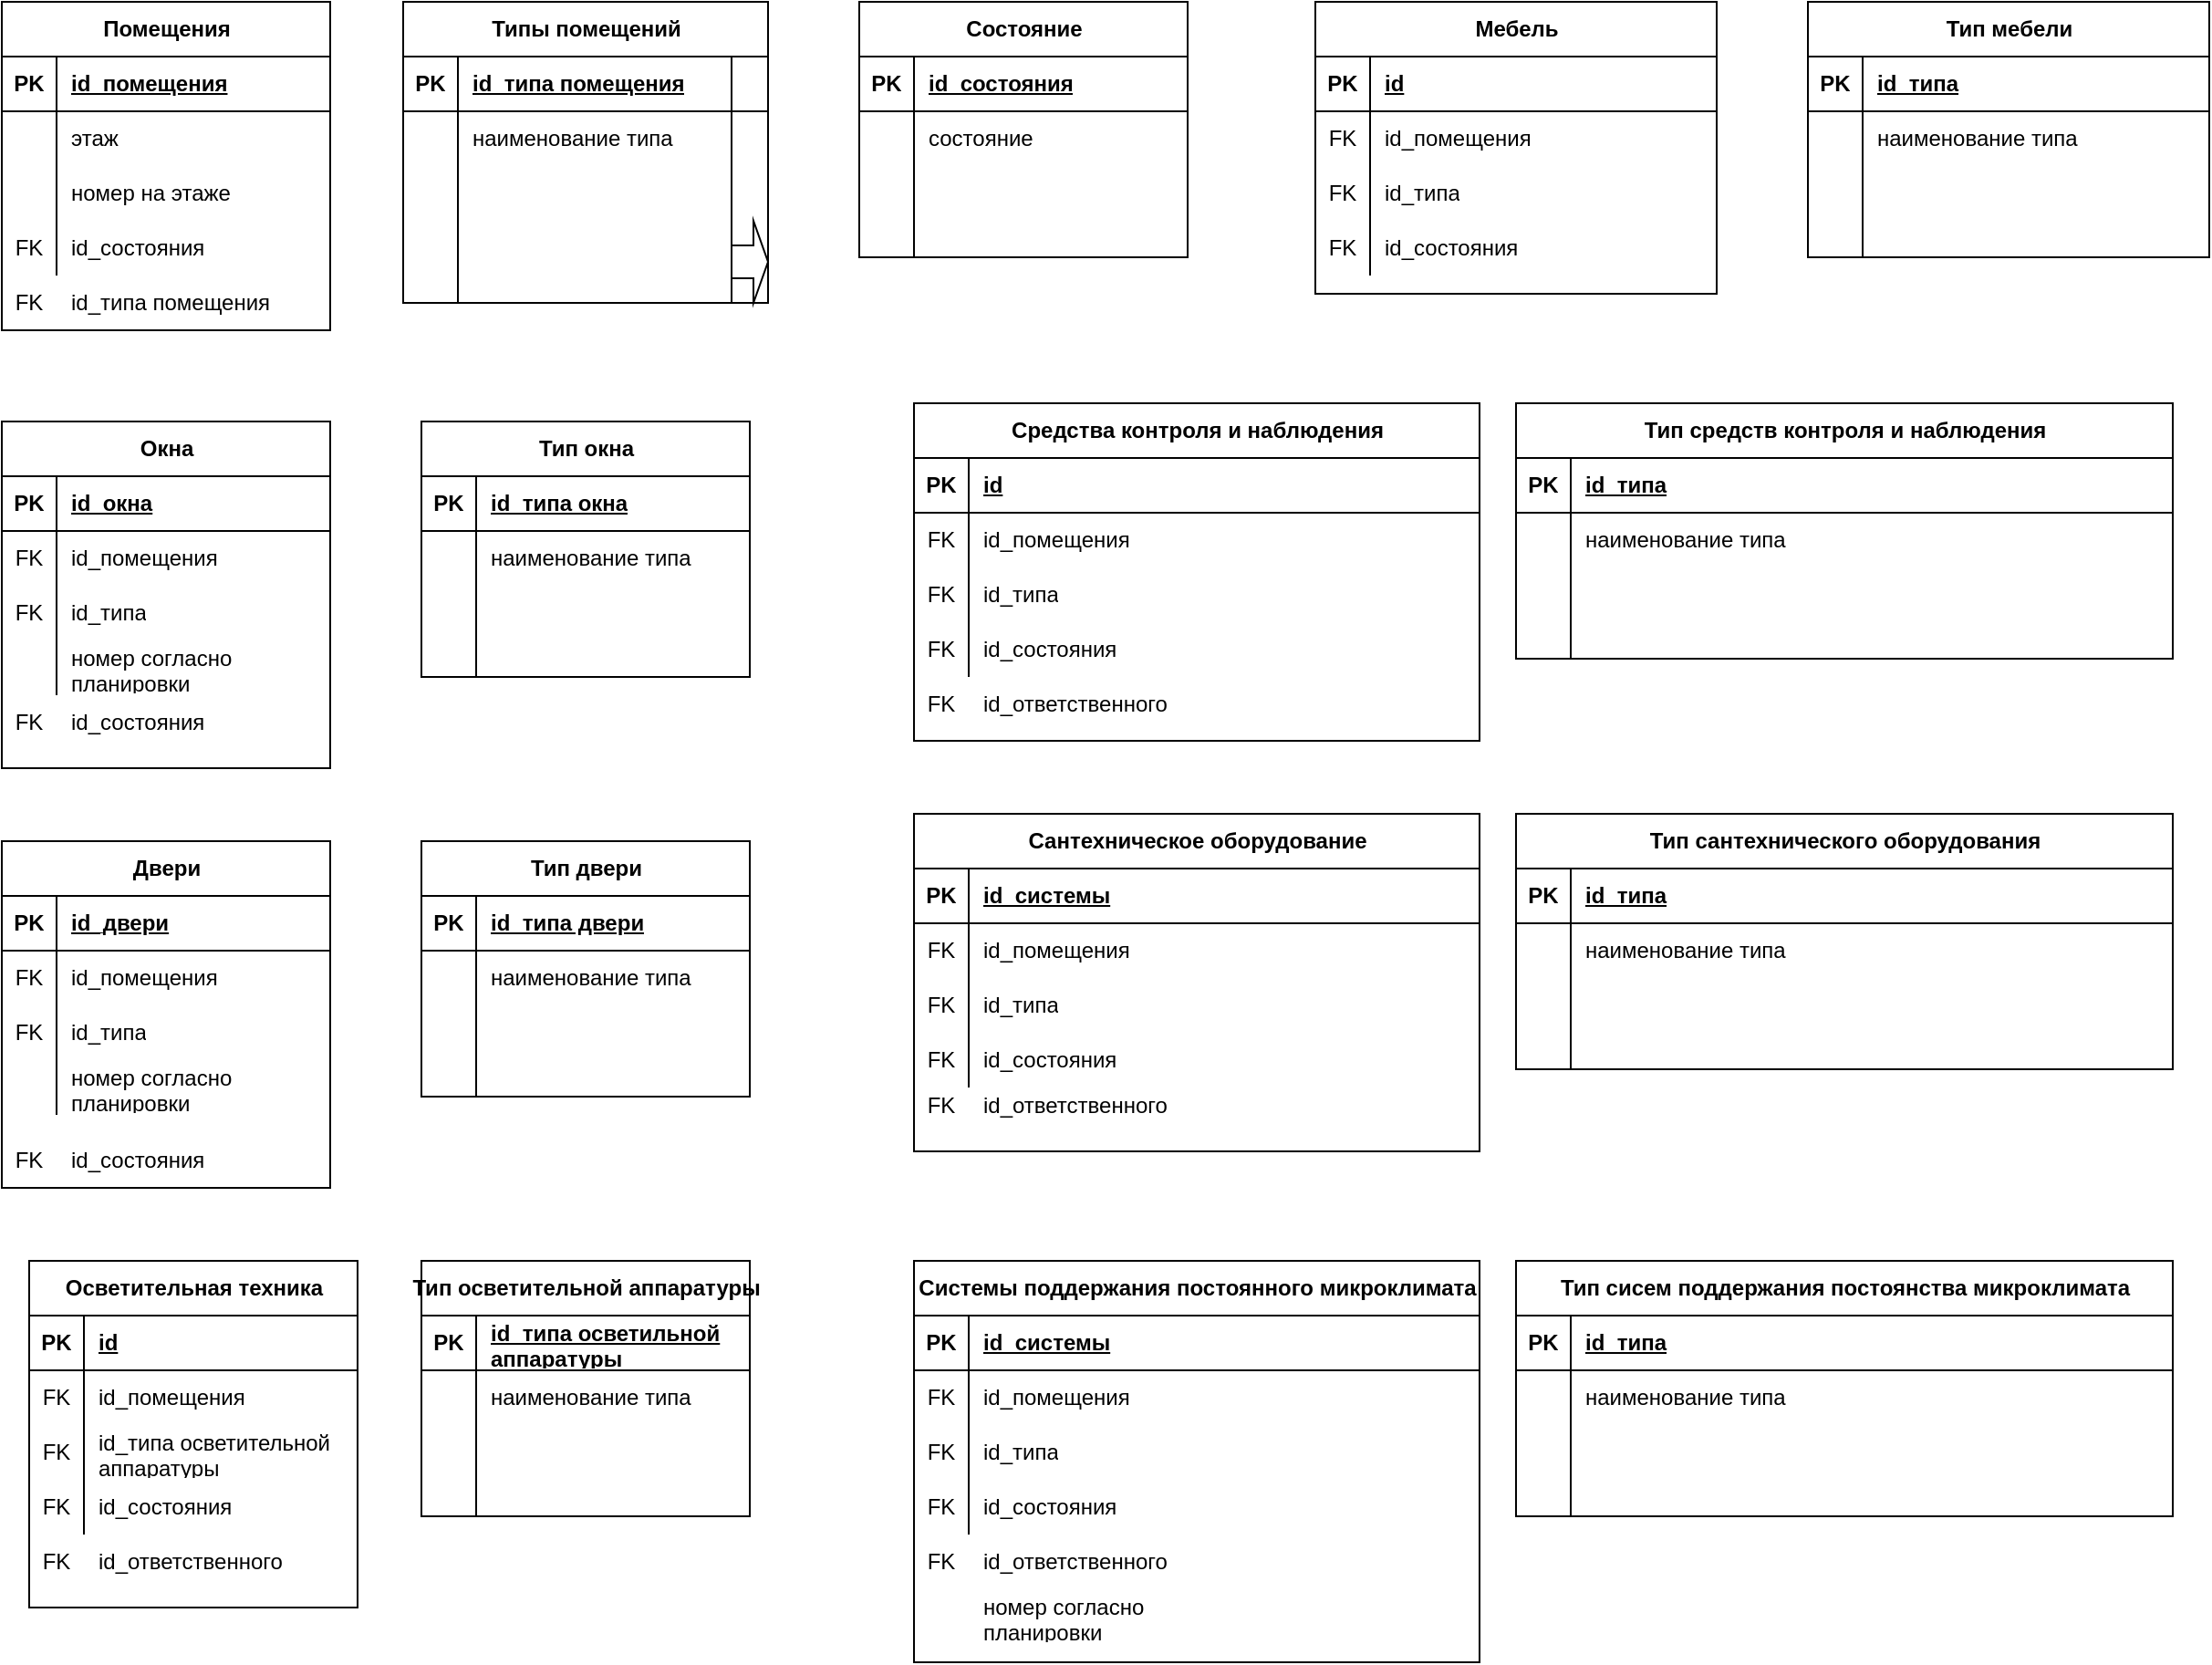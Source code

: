 <mxfile version="21.2.3" type="github">
  <diagram name="Страница 1" id="gXTFi3QzGEBOaaTc9XPq">
    <mxGraphModel dx="618" dy="256" grid="1" gridSize="10" guides="1" tooltips="1" connect="1" arrows="1" fold="1" page="1" pageScale="1" pageWidth="827" pageHeight="1169" math="0" shadow="0">
      <root>
        <mxCell id="0" />
        <mxCell id="1" parent="0" />
        <mxCell id="Zw5HHyQeXgRnXAzzZ5rI-14" value="Типы помещений" style="shape=table;startSize=30;container=1;collapsible=1;childLayout=tableLayout;fixedRows=1;rowLines=0;fontStyle=1;align=center;resizeLast=1;html=1;" vertex="1" parent="1">
          <mxGeometry x="510" y="230" width="200" height="165" as="geometry" />
        </mxCell>
        <mxCell id="Zw5HHyQeXgRnXAzzZ5rI-15" value="" style="shape=tableRow;horizontal=0;startSize=0;swimlaneHead=0;swimlaneBody=0;fillColor=none;collapsible=0;dropTarget=0;points=[[0,0.5],[1,0.5]];portConstraint=eastwest;top=0;left=0;right=0;bottom=1;" vertex="1" parent="Zw5HHyQeXgRnXAzzZ5rI-14">
          <mxGeometry y="30" width="200" height="30" as="geometry" />
        </mxCell>
        <mxCell id="Zw5HHyQeXgRnXAzzZ5rI-16" value="PK" style="shape=partialRectangle;connectable=0;fillColor=none;top=0;left=0;bottom=0;right=0;fontStyle=1;overflow=hidden;whiteSpace=wrap;html=1;" vertex="1" parent="Zw5HHyQeXgRnXAzzZ5rI-15">
          <mxGeometry width="30" height="30" as="geometry">
            <mxRectangle width="30" height="30" as="alternateBounds" />
          </mxGeometry>
        </mxCell>
        <mxCell id="Zw5HHyQeXgRnXAzzZ5rI-17" value="id_типа помещения" style="shape=partialRectangle;connectable=0;fillColor=none;top=0;left=0;bottom=0;right=0;align=left;spacingLeft=6;fontStyle=5;overflow=hidden;whiteSpace=wrap;html=1;" vertex="1" parent="Zw5HHyQeXgRnXAzzZ5rI-15">
          <mxGeometry x="30" width="170" height="30" as="geometry">
            <mxRectangle width="170" height="30" as="alternateBounds" />
          </mxGeometry>
        </mxCell>
        <mxCell id="Zw5HHyQeXgRnXAzzZ5rI-18" value="" style="shape=tableRow;horizontal=0;startSize=0;swimlaneHead=0;swimlaneBody=0;fillColor=none;collapsible=0;dropTarget=0;points=[[0,0.5],[1,0.5]];portConstraint=eastwest;top=0;left=0;right=0;bottom=0;" vertex="1" parent="Zw5HHyQeXgRnXAzzZ5rI-14">
          <mxGeometry y="60" width="200" height="30" as="geometry" />
        </mxCell>
        <mxCell id="Zw5HHyQeXgRnXAzzZ5rI-19" value="" style="shape=partialRectangle;connectable=0;fillColor=none;top=0;left=0;bottom=0;right=0;editable=1;overflow=hidden;whiteSpace=wrap;html=1;" vertex="1" parent="Zw5HHyQeXgRnXAzzZ5rI-18">
          <mxGeometry width="30" height="30" as="geometry">
            <mxRectangle width="30" height="30" as="alternateBounds" />
          </mxGeometry>
        </mxCell>
        <mxCell id="Zw5HHyQeXgRnXAzzZ5rI-20" value="наименование типа" style="shape=partialRectangle;connectable=0;fillColor=none;top=0;left=0;bottom=0;right=0;align=left;spacingLeft=6;overflow=hidden;whiteSpace=wrap;html=1;" vertex="1" parent="Zw5HHyQeXgRnXAzzZ5rI-18">
          <mxGeometry x="30" width="170" height="30" as="geometry">
            <mxRectangle width="170" height="30" as="alternateBounds" />
          </mxGeometry>
        </mxCell>
        <mxCell id="Zw5HHyQeXgRnXAzzZ5rI-21" value="" style="shape=tableRow;horizontal=0;startSize=0;swimlaneHead=0;swimlaneBody=0;fillColor=none;collapsible=0;dropTarget=0;points=[[0,0.5],[1,0.5]];portConstraint=eastwest;top=0;left=0;right=0;bottom=0;" vertex="1" parent="Zw5HHyQeXgRnXAzzZ5rI-14">
          <mxGeometry y="90" width="200" height="30" as="geometry" />
        </mxCell>
        <mxCell id="Zw5HHyQeXgRnXAzzZ5rI-22" value="" style="shape=partialRectangle;connectable=0;fillColor=none;top=0;left=0;bottom=0;right=0;editable=1;overflow=hidden;whiteSpace=wrap;html=1;" vertex="1" parent="Zw5HHyQeXgRnXAzzZ5rI-21">
          <mxGeometry width="30" height="30" as="geometry">
            <mxRectangle width="30" height="30" as="alternateBounds" />
          </mxGeometry>
        </mxCell>
        <mxCell id="Zw5HHyQeXgRnXAzzZ5rI-23" value="" style="shape=partialRectangle;connectable=0;fillColor=none;top=0;left=0;bottom=0;right=0;align=left;spacingLeft=6;overflow=hidden;whiteSpace=wrap;html=1;" vertex="1" parent="Zw5HHyQeXgRnXAzzZ5rI-21">
          <mxGeometry x="30" width="170" height="30" as="geometry">
            <mxRectangle width="170" height="30" as="alternateBounds" />
          </mxGeometry>
        </mxCell>
        <mxCell id="Zw5HHyQeXgRnXAzzZ5rI-24" value="" style="shape=tableRow;horizontal=0;startSize=0;swimlaneHead=0;swimlaneBody=0;fillColor=none;collapsible=0;dropTarget=0;points=[[0,0.5],[1,0.5]];portConstraint=eastwest;top=0;left=0;right=0;bottom=0;" vertex="1" parent="Zw5HHyQeXgRnXAzzZ5rI-14">
          <mxGeometry y="120" width="200" height="45" as="geometry" />
        </mxCell>
        <mxCell id="Zw5HHyQeXgRnXAzzZ5rI-25" value="" style="shape=partialRectangle;connectable=0;fillColor=none;top=0;left=0;bottom=0;right=0;editable=1;overflow=hidden;whiteSpace=wrap;html=1;" vertex="1" parent="Zw5HHyQeXgRnXAzzZ5rI-24">
          <mxGeometry width="30" height="45" as="geometry">
            <mxRectangle width="30" height="45" as="alternateBounds" />
          </mxGeometry>
        </mxCell>
        <mxCell id="Zw5HHyQeXgRnXAzzZ5rI-26" value="" style="shape=partialRectangle;connectable=0;fillColor=none;top=0;left=0;bottom=0;right=0;align=left;spacingLeft=6;overflow=hidden;whiteSpace=wrap;html=1;" vertex="1" parent="Zw5HHyQeXgRnXAzzZ5rI-24">
          <mxGeometry x="30" width="150" height="45" as="geometry">
            <mxRectangle width="150" height="45" as="alternateBounds" />
          </mxGeometry>
        </mxCell>
        <mxCell id="Zw5HHyQeXgRnXAzzZ5rI-253" value="" style="shape=singleArrow;whiteSpace=wrap;html=1;arrowWidth=0.4;arrowSize=0.4;startSize=30;fontStyle=1;" vertex="1" parent="Zw5HHyQeXgRnXAzzZ5rI-24">
          <mxGeometry x="180" width="20" height="45" as="geometry">
            <mxRectangle width="20" height="45" as="alternateBounds" />
          </mxGeometry>
        </mxCell>
        <mxCell id="Zw5HHyQeXgRnXAzzZ5rI-27" value="Состояние" style="shape=table;startSize=30;container=1;collapsible=1;childLayout=tableLayout;fixedRows=1;rowLines=0;fontStyle=1;align=center;resizeLast=1;html=1;" vertex="1" parent="1">
          <mxGeometry x="760" y="230" width="180" height="140" as="geometry" />
        </mxCell>
        <mxCell id="Zw5HHyQeXgRnXAzzZ5rI-28" value="" style="shape=tableRow;horizontal=0;startSize=0;swimlaneHead=0;swimlaneBody=0;fillColor=none;collapsible=0;dropTarget=0;points=[[0,0.5],[1,0.5]];portConstraint=eastwest;top=0;left=0;right=0;bottom=1;" vertex="1" parent="Zw5HHyQeXgRnXAzzZ5rI-27">
          <mxGeometry y="30" width="180" height="30" as="geometry" />
        </mxCell>
        <mxCell id="Zw5HHyQeXgRnXAzzZ5rI-29" value="PK" style="shape=partialRectangle;connectable=0;fillColor=none;top=0;left=0;bottom=0;right=0;fontStyle=1;overflow=hidden;whiteSpace=wrap;html=1;" vertex="1" parent="Zw5HHyQeXgRnXAzzZ5rI-28">
          <mxGeometry width="30" height="30" as="geometry">
            <mxRectangle width="30" height="30" as="alternateBounds" />
          </mxGeometry>
        </mxCell>
        <mxCell id="Zw5HHyQeXgRnXAzzZ5rI-30" value="id_состояния" style="shape=partialRectangle;connectable=0;fillColor=none;top=0;left=0;bottom=0;right=0;align=left;spacingLeft=6;fontStyle=5;overflow=hidden;whiteSpace=wrap;html=1;" vertex="1" parent="Zw5HHyQeXgRnXAzzZ5rI-28">
          <mxGeometry x="30" width="150" height="30" as="geometry">
            <mxRectangle width="150" height="30" as="alternateBounds" />
          </mxGeometry>
        </mxCell>
        <mxCell id="Zw5HHyQeXgRnXAzzZ5rI-31" value="" style="shape=tableRow;horizontal=0;startSize=0;swimlaneHead=0;swimlaneBody=0;fillColor=none;collapsible=0;dropTarget=0;points=[[0,0.5],[1,0.5]];portConstraint=eastwest;top=0;left=0;right=0;bottom=0;" vertex="1" parent="Zw5HHyQeXgRnXAzzZ5rI-27">
          <mxGeometry y="60" width="180" height="30" as="geometry" />
        </mxCell>
        <mxCell id="Zw5HHyQeXgRnXAzzZ5rI-32" value="" style="shape=partialRectangle;connectable=0;fillColor=none;top=0;left=0;bottom=0;right=0;editable=1;overflow=hidden;whiteSpace=wrap;html=1;" vertex="1" parent="Zw5HHyQeXgRnXAzzZ5rI-31">
          <mxGeometry width="30" height="30" as="geometry">
            <mxRectangle width="30" height="30" as="alternateBounds" />
          </mxGeometry>
        </mxCell>
        <mxCell id="Zw5HHyQeXgRnXAzzZ5rI-33" value="состояние" style="shape=partialRectangle;connectable=0;fillColor=none;top=0;left=0;bottom=0;right=0;align=left;spacingLeft=6;overflow=hidden;whiteSpace=wrap;html=1;" vertex="1" parent="Zw5HHyQeXgRnXAzzZ5rI-31">
          <mxGeometry x="30" width="150" height="30" as="geometry">
            <mxRectangle width="150" height="30" as="alternateBounds" />
          </mxGeometry>
        </mxCell>
        <mxCell id="Zw5HHyQeXgRnXAzzZ5rI-34" value="" style="shape=tableRow;horizontal=0;startSize=0;swimlaneHead=0;swimlaneBody=0;fillColor=none;collapsible=0;dropTarget=0;points=[[0,0.5],[1,0.5]];portConstraint=eastwest;top=0;left=0;right=0;bottom=0;" vertex="1" parent="Zw5HHyQeXgRnXAzzZ5rI-27">
          <mxGeometry y="90" width="180" height="30" as="geometry" />
        </mxCell>
        <mxCell id="Zw5HHyQeXgRnXAzzZ5rI-35" value="" style="shape=partialRectangle;connectable=0;fillColor=none;top=0;left=0;bottom=0;right=0;editable=1;overflow=hidden;whiteSpace=wrap;html=1;" vertex="1" parent="Zw5HHyQeXgRnXAzzZ5rI-34">
          <mxGeometry width="30" height="30" as="geometry">
            <mxRectangle width="30" height="30" as="alternateBounds" />
          </mxGeometry>
        </mxCell>
        <mxCell id="Zw5HHyQeXgRnXAzzZ5rI-36" value="" style="shape=partialRectangle;connectable=0;fillColor=none;top=0;left=0;bottom=0;right=0;align=left;spacingLeft=6;overflow=hidden;whiteSpace=wrap;html=1;" vertex="1" parent="Zw5HHyQeXgRnXAzzZ5rI-34">
          <mxGeometry x="30" width="150" height="30" as="geometry">
            <mxRectangle width="150" height="30" as="alternateBounds" />
          </mxGeometry>
        </mxCell>
        <mxCell id="Zw5HHyQeXgRnXAzzZ5rI-37" value="" style="shape=tableRow;horizontal=0;startSize=0;swimlaneHead=0;swimlaneBody=0;fillColor=none;collapsible=0;dropTarget=0;points=[[0,0.5],[1,0.5]];portConstraint=eastwest;top=0;left=0;right=0;bottom=0;" vertex="1" parent="Zw5HHyQeXgRnXAzzZ5rI-27">
          <mxGeometry y="120" width="180" height="20" as="geometry" />
        </mxCell>
        <mxCell id="Zw5HHyQeXgRnXAzzZ5rI-38" value="" style="shape=partialRectangle;connectable=0;fillColor=none;top=0;left=0;bottom=0;right=0;editable=1;overflow=hidden;whiteSpace=wrap;html=1;" vertex="1" parent="Zw5HHyQeXgRnXAzzZ5rI-37">
          <mxGeometry width="30" height="20" as="geometry">
            <mxRectangle width="30" height="20" as="alternateBounds" />
          </mxGeometry>
        </mxCell>
        <mxCell id="Zw5HHyQeXgRnXAzzZ5rI-39" value="" style="shape=partialRectangle;connectable=0;fillColor=none;top=0;left=0;bottom=0;right=0;align=left;spacingLeft=6;overflow=hidden;whiteSpace=wrap;html=1;" vertex="1" parent="Zw5HHyQeXgRnXAzzZ5rI-37">
          <mxGeometry x="30" width="150" height="20" as="geometry">
            <mxRectangle width="150" height="20" as="alternateBounds" />
          </mxGeometry>
        </mxCell>
        <mxCell id="Zw5HHyQeXgRnXAzzZ5rI-58" value="Тип окна" style="shape=table;startSize=30;container=1;collapsible=1;childLayout=tableLayout;fixedRows=1;rowLines=0;fontStyle=1;align=center;resizeLast=1;html=1;" vertex="1" parent="1">
          <mxGeometry x="520" y="460" width="180" height="140" as="geometry" />
        </mxCell>
        <mxCell id="Zw5HHyQeXgRnXAzzZ5rI-59" value="" style="shape=tableRow;horizontal=0;startSize=0;swimlaneHead=0;swimlaneBody=0;fillColor=none;collapsible=0;dropTarget=0;points=[[0,0.5],[1,0.5]];portConstraint=eastwest;top=0;left=0;right=0;bottom=1;" vertex="1" parent="Zw5HHyQeXgRnXAzzZ5rI-58">
          <mxGeometry y="30" width="180" height="30" as="geometry" />
        </mxCell>
        <mxCell id="Zw5HHyQeXgRnXAzzZ5rI-60" value="PK" style="shape=partialRectangle;connectable=0;fillColor=none;top=0;left=0;bottom=0;right=0;fontStyle=1;overflow=hidden;whiteSpace=wrap;html=1;" vertex="1" parent="Zw5HHyQeXgRnXAzzZ5rI-59">
          <mxGeometry width="30" height="30" as="geometry">
            <mxRectangle width="30" height="30" as="alternateBounds" />
          </mxGeometry>
        </mxCell>
        <mxCell id="Zw5HHyQeXgRnXAzzZ5rI-61" value="id_типа окна" style="shape=partialRectangle;connectable=0;fillColor=none;top=0;left=0;bottom=0;right=0;align=left;spacingLeft=6;fontStyle=5;overflow=hidden;whiteSpace=wrap;html=1;" vertex="1" parent="Zw5HHyQeXgRnXAzzZ5rI-59">
          <mxGeometry x="30" width="150" height="30" as="geometry">
            <mxRectangle width="150" height="30" as="alternateBounds" />
          </mxGeometry>
        </mxCell>
        <mxCell id="Zw5HHyQeXgRnXAzzZ5rI-62" value="" style="shape=tableRow;horizontal=0;startSize=0;swimlaneHead=0;swimlaneBody=0;fillColor=none;collapsible=0;dropTarget=0;points=[[0,0.5],[1,0.5]];portConstraint=eastwest;top=0;left=0;right=0;bottom=0;" vertex="1" parent="Zw5HHyQeXgRnXAzzZ5rI-58">
          <mxGeometry y="60" width="180" height="30" as="geometry" />
        </mxCell>
        <mxCell id="Zw5HHyQeXgRnXAzzZ5rI-63" value="" style="shape=partialRectangle;connectable=0;fillColor=none;top=0;left=0;bottom=0;right=0;editable=1;overflow=hidden;whiteSpace=wrap;html=1;" vertex="1" parent="Zw5HHyQeXgRnXAzzZ5rI-62">
          <mxGeometry width="30" height="30" as="geometry">
            <mxRectangle width="30" height="30" as="alternateBounds" />
          </mxGeometry>
        </mxCell>
        <mxCell id="Zw5HHyQeXgRnXAzzZ5rI-64" value="наименование типа" style="shape=partialRectangle;connectable=0;fillColor=none;top=0;left=0;bottom=0;right=0;align=left;spacingLeft=6;overflow=hidden;whiteSpace=wrap;html=1;" vertex="1" parent="Zw5HHyQeXgRnXAzzZ5rI-62">
          <mxGeometry x="30" width="150" height="30" as="geometry">
            <mxRectangle width="150" height="30" as="alternateBounds" />
          </mxGeometry>
        </mxCell>
        <mxCell id="Zw5HHyQeXgRnXAzzZ5rI-65" value="" style="shape=tableRow;horizontal=0;startSize=0;swimlaneHead=0;swimlaneBody=0;fillColor=none;collapsible=0;dropTarget=0;points=[[0,0.5],[1,0.5]];portConstraint=eastwest;top=0;left=0;right=0;bottom=0;" vertex="1" parent="Zw5HHyQeXgRnXAzzZ5rI-58">
          <mxGeometry y="90" width="180" height="30" as="geometry" />
        </mxCell>
        <mxCell id="Zw5HHyQeXgRnXAzzZ5rI-66" value="" style="shape=partialRectangle;connectable=0;fillColor=none;top=0;left=0;bottom=0;right=0;editable=1;overflow=hidden;whiteSpace=wrap;html=1;" vertex="1" parent="Zw5HHyQeXgRnXAzzZ5rI-65">
          <mxGeometry width="30" height="30" as="geometry">
            <mxRectangle width="30" height="30" as="alternateBounds" />
          </mxGeometry>
        </mxCell>
        <mxCell id="Zw5HHyQeXgRnXAzzZ5rI-67" value="" style="shape=partialRectangle;connectable=0;fillColor=none;top=0;left=0;bottom=0;right=0;align=left;spacingLeft=6;overflow=hidden;whiteSpace=wrap;html=1;" vertex="1" parent="Zw5HHyQeXgRnXAzzZ5rI-65">
          <mxGeometry x="30" width="150" height="30" as="geometry">
            <mxRectangle width="150" height="30" as="alternateBounds" />
          </mxGeometry>
        </mxCell>
        <mxCell id="Zw5HHyQeXgRnXAzzZ5rI-68" value="" style="shape=tableRow;horizontal=0;startSize=0;swimlaneHead=0;swimlaneBody=0;fillColor=none;collapsible=0;dropTarget=0;points=[[0,0.5],[1,0.5]];portConstraint=eastwest;top=0;left=0;right=0;bottom=0;" vertex="1" parent="Zw5HHyQeXgRnXAzzZ5rI-58">
          <mxGeometry y="120" width="180" height="20" as="geometry" />
        </mxCell>
        <mxCell id="Zw5HHyQeXgRnXAzzZ5rI-69" value="" style="shape=partialRectangle;connectable=0;fillColor=none;top=0;left=0;bottom=0;right=0;editable=1;overflow=hidden;whiteSpace=wrap;html=1;" vertex="1" parent="Zw5HHyQeXgRnXAzzZ5rI-68">
          <mxGeometry width="30" height="20" as="geometry">
            <mxRectangle width="30" height="20" as="alternateBounds" />
          </mxGeometry>
        </mxCell>
        <mxCell id="Zw5HHyQeXgRnXAzzZ5rI-70" value="" style="shape=partialRectangle;connectable=0;fillColor=none;top=0;left=0;bottom=0;right=0;align=left;spacingLeft=6;overflow=hidden;whiteSpace=wrap;html=1;" vertex="1" parent="Zw5HHyQeXgRnXAzzZ5rI-68">
          <mxGeometry x="30" width="150" height="20" as="geometry">
            <mxRectangle width="150" height="20" as="alternateBounds" />
          </mxGeometry>
        </mxCell>
        <mxCell id="Zw5HHyQeXgRnXAzzZ5rI-71" value="Двери" style="shape=table;startSize=30;container=1;collapsible=1;childLayout=tableLayout;fixedRows=1;rowLines=0;fontStyle=1;align=center;resizeLast=1;html=1;" vertex="1" parent="1">
          <mxGeometry x="290" y="690" width="180" height="190" as="geometry" />
        </mxCell>
        <mxCell id="Zw5HHyQeXgRnXAzzZ5rI-72" value="" style="shape=tableRow;horizontal=0;startSize=0;swimlaneHead=0;swimlaneBody=0;fillColor=none;collapsible=0;dropTarget=0;points=[[0,0.5],[1,0.5]];portConstraint=eastwest;top=0;left=0;right=0;bottom=1;" vertex="1" parent="Zw5HHyQeXgRnXAzzZ5rI-71">
          <mxGeometry y="30" width="180" height="30" as="geometry" />
        </mxCell>
        <mxCell id="Zw5HHyQeXgRnXAzzZ5rI-73" value="PK" style="shape=partialRectangle;connectable=0;fillColor=none;top=0;left=0;bottom=0;right=0;fontStyle=1;overflow=hidden;whiteSpace=wrap;html=1;" vertex="1" parent="Zw5HHyQeXgRnXAzzZ5rI-72">
          <mxGeometry width="30" height="30" as="geometry">
            <mxRectangle width="30" height="30" as="alternateBounds" />
          </mxGeometry>
        </mxCell>
        <mxCell id="Zw5HHyQeXgRnXAzzZ5rI-74" value="id_двери" style="shape=partialRectangle;connectable=0;fillColor=none;top=0;left=0;bottom=0;right=0;align=left;spacingLeft=6;fontStyle=5;overflow=hidden;whiteSpace=wrap;html=1;" vertex="1" parent="Zw5HHyQeXgRnXAzzZ5rI-72">
          <mxGeometry x="30" width="150" height="30" as="geometry">
            <mxRectangle width="150" height="30" as="alternateBounds" />
          </mxGeometry>
        </mxCell>
        <mxCell id="Zw5HHyQeXgRnXAzzZ5rI-75" value="" style="shape=tableRow;horizontal=0;startSize=0;swimlaneHead=0;swimlaneBody=0;fillColor=none;collapsible=0;dropTarget=0;points=[[0,0.5],[1,0.5]];portConstraint=eastwest;top=0;left=0;right=0;bottom=0;" vertex="1" parent="Zw5HHyQeXgRnXAzzZ5rI-71">
          <mxGeometry y="60" width="180" height="30" as="geometry" />
        </mxCell>
        <mxCell id="Zw5HHyQeXgRnXAzzZ5rI-76" value="FK" style="shape=partialRectangle;connectable=0;fillColor=none;top=0;left=0;bottom=0;right=0;editable=1;overflow=hidden;whiteSpace=wrap;html=1;" vertex="1" parent="Zw5HHyQeXgRnXAzzZ5rI-75">
          <mxGeometry width="30" height="30" as="geometry">
            <mxRectangle width="30" height="30" as="alternateBounds" />
          </mxGeometry>
        </mxCell>
        <mxCell id="Zw5HHyQeXgRnXAzzZ5rI-77" value="id_помещения" style="shape=partialRectangle;connectable=0;fillColor=none;top=0;left=0;bottom=0;right=0;align=left;spacingLeft=6;overflow=hidden;whiteSpace=wrap;html=1;" vertex="1" parent="Zw5HHyQeXgRnXAzzZ5rI-75">
          <mxGeometry x="30" width="150" height="30" as="geometry">
            <mxRectangle width="150" height="30" as="alternateBounds" />
          </mxGeometry>
        </mxCell>
        <mxCell id="Zw5HHyQeXgRnXAzzZ5rI-78" value="" style="shape=tableRow;horizontal=0;startSize=0;swimlaneHead=0;swimlaneBody=0;fillColor=none;collapsible=0;dropTarget=0;points=[[0,0.5],[1,0.5]];portConstraint=eastwest;top=0;left=0;right=0;bottom=0;" vertex="1" parent="Zw5HHyQeXgRnXAzzZ5rI-71">
          <mxGeometry y="90" width="180" height="30" as="geometry" />
        </mxCell>
        <mxCell id="Zw5HHyQeXgRnXAzzZ5rI-79" value="FK" style="shape=partialRectangle;connectable=0;fillColor=none;top=0;left=0;bottom=0;right=0;editable=1;overflow=hidden;whiteSpace=wrap;html=1;" vertex="1" parent="Zw5HHyQeXgRnXAzzZ5rI-78">
          <mxGeometry width="30" height="30" as="geometry">
            <mxRectangle width="30" height="30" as="alternateBounds" />
          </mxGeometry>
        </mxCell>
        <mxCell id="Zw5HHyQeXgRnXAzzZ5rI-80" value="&lt;div&gt;id_типа&lt;/div&gt;" style="shape=partialRectangle;connectable=0;fillColor=none;top=0;left=0;bottom=0;right=0;align=left;spacingLeft=6;overflow=hidden;whiteSpace=wrap;html=1;" vertex="1" parent="Zw5HHyQeXgRnXAzzZ5rI-78">
          <mxGeometry x="30" width="150" height="30" as="geometry">
            <mxRectangle width="150" height="30" as="alternateBounds" />
          </mxGeometry>
        </mxCell>
        <mxCell id="Zw5HHyQeXgRnXAzzZ5rI-81" value="" style="shape=tableRow;horizontal=0;startSize=0;swimlaneHead=0;swimlaneBody=0;fillColor=none;collapsible=0;dropTarget=0;points=[[0,0.5],[1,0.5]];portConstraint=eastwest;top=0;left=0;right=0;bottom=0;" vertex="1" parent="Zw5HHyQeXgRnXAzzZ5rI-71">
          <mxGeometry y="120" width="180" height="30" as="geometry" />
        </mxCell>
        <mxCell id="Zw5HHyQeXgRnXAzzZ5rI-82" value="" style="shape=partialRectangle;connectable=0;fillColor=none;top=0;left=0;bottom=0;right=0;editable=1;overflow=hidden;whiteSpace=wrap;html=1;" vertex="1" parent="Zw5HHyQeXgRnXAzzZ5rI-81">
          <mxGeometry width="30" height="30" as="geometry">
            <mxRectangle width="30" height="30" as="alternateBounds" />
          </mxGeometry>
        </mxCell>
        <mxCell id="Zw5HHyQeXgRnXAzzZ5rI-83" value="номер согласно планировки" style="shape=partialRectangle;connectable=0;fillColor=none;top=0;left=0;bottom=0;right=0;align=left;spacingLeft=6;overflow=hidden;whiteSpace=wrap;html=1;" vertex="1" parent="Zw5HHyQeXgRnXAzzZ5rI-81">
          <mxGeometry x="30" width="150" height="30" as="geometry">
            <mxRectangle width="150" height="30" as="alternateBounds" />
          </mxGeometry>
        </mxCell>
        <mxCell id="Zw5HHyQeXgRnXAzzZ5rI-84" value="Тип двери" style="shape=table;startSize=30;container=1;collapsible=1;childLayout=tableLayout;fixedRows=1;rowLines=0;fontStyle=1;align=center;resizeLast=1;html=1;" vertex="1" parent="1">
          <mxGeometry x="520" y="690" width="180" height="140" as="geometry" />
        </mxCell>
        <mxCell id="Zw5HHyQeXgRnXAzzZ5rI-85" value="" style="shape=tableRow;horizontal=0;startSize=0;swimlaneHead=0;swimlaneBody=0;fillColor=none;collapsible=0;dropTarget=0;points=[[0,0.5],[1,0.5]];portConstraint=eastwest;top=0;left=0;right=0;bottom=1;" vertex="1" parent="Zw5HHyQeXgRnXAzzZ5rI-84">
          <mxGeometry y="30" width="180" height="30" as="geometry" />
        </mxCell>
        <mxCell id="Zw5HHyQeXgRnXAzzZ5rI-86" value="PK" style="shape=partialRectangle;connectable=0;fillColor=none;top=0;left=0;bottom=0;right=0;fontStyle=1;overflow=hidden;whiteSpace=wrap;html=1;" vertex="1" parent="Zw5HHyQeXgRnXAzzZ5rI-85">
          <mxGeometry width="30" height="30" as="geometry">
            <mxRectangle width="30" height="30" as="alternateBounds" />
          </mxGeometry>
        </mxCell>
        <mxCell id="Zw5HHyQeXgRnXAzzZ5rI-87" value="id_типа двери" style="shape=partialRectangle;connectable=0;fillColor=none;top=0;left=0;bottom=0;right=0;align=left;spacingLeft=6;fontStyle=5;overflow=hidden;whiteSpace=wrap;html=1;" vertex="1" parent="Zw5HHyQeXgRnXAzzZ5rI-85">
          <mxGeometry x="30" width="150" height="30" as="geometry">
            <mxRectangle width="150" height="30" as="alternateBounds" />
          </mxGeometry>
        </mxCell>
        <mxCell id="Zw5HHyQeXgRnXAzzZ5rI-88" value="" style="shape=tableRow;horizontal=0;startSize=0;swimlaneHead=0;swimlaneBody=0;fillColor=none;collapsible=0;dropTarget=0;points=[[0,0.5],[1,0.5]];portConstraint=eastwest;top=0;left=0;right=0;bottom=0;" vertex="1" parent="Zw5HHyQeXgRnXAzzZ5rI-84">
          <mxGeometry y="60" width="180" height="30" as="geometry" />
        </mxCell>
        <mxCell id="Zw5HHyQeXgRnXAzzZ5rI-89" value="" style="shape=partialRectangle;connectable=0;fillColor=none;top=0;left=0;bottom=0;right=0;editable=1;overflow=hidden;whiteSpace=wrap;html=1;" vertex="1" parent="Zw5HHyQeXgRnXAzzZ5rI-88">
          <mxGeometry width="30" height="30" as="geometry">
            <mxRectangle width="30" height="30" as="alternateBounds" />
          </mxGeometry>
        </mxCell>
        <mxCell id="Zw5HHyQeXgRnXAzzZ5rI-90" value="наименование типа" style="shape=partialRectangle;connectable=0;fillColor=none;top=0;left=0;bottom=0;right=0;align=left;spacingLeft=6;overflow=hidden;whiteSpace=wrap;html=1;" vertex="1" parent="Zw5HHyQeXgRnXAzzZ5rI-88">
          <mxGeometry x="30" width="150" height="30" as="geometry">
            <mxRectangle width="150" height="30" as="alternateBounds" />
          </mxGeometry>
        </mxCell>
        <mxCell id="Zw5HHyQeXgRnXAzzZ5rI-91" value="" style="shape=tableRow;horizontal=0;startSize=0;swimlaneHead=0;swimlaneBody=0;fillColor=none;collapsible=0;dropTarget=0;points=[[0,0.5],[1,0.5]];portConstraint=eastwest;top=0;left=0;right=0;bottom=0;" vertex="1" parent="Zw5HHyQeXgRnXAzzZ5rI-84">
          <mxGeometry y="90" width="180" height="30" as="geometry" />
        </mxCell>
        <mxCell id="Zw5HHyQeXgRnXAzzZ5rI-92" value="" style="shape=partialRectangle;connectable=0;fillColor=none;top=0;left=0;bottom=0;right=0;editable=1;overflow=hidden;whiteSpace=wrap;html=1;" vertex="1" parent="Zw5HHyQeXgRnXAzzZ5rI-91">
          <mxGeometry width="30" height="30" as="geometry">
            <mxRectangle width="30" height="30" as="alternateBounds" />
          </mxGeometry>
        </mxCell>
        <mxCell id="Zw5HHyQeXgRnXAzzZ5rI-93" value="" style="shape=partialRectangle;connectable=0;fillColor=none;top=0;left=0;bottom=0;right=0;align=left;spacingLeft=6;overflow=hidden;whiteSpace=wrap;html=1;" vertex="1" parent="Zw5HHyQeXgRnXAzzZ5rI-91">
          <mxGeometry x="30" width="150" height="30" as="geometry">
            <mxRectangle width="150" height="30" as="alternateBounds" />
          </mxGeometry>
        </mxCell>
        <mxCell id="Zw5HHyQeXgRnXAzzZ5rI-94" value="" style="shape=tableRow;horizontal=0;startSize=0;swimlaneHead=0;swimlaneBody=0;fillColor=none;collapsible=0;dropTarget=0;points=[[0,0.5],[1,0.5]];portConstraint=eastwest;top=0;left=0;right=0;bottom=0;" vertex="1" parent="Zw5HHyQeXgRnXAzzZ5rI-84">
          <mxGeometry y="120" width="180" height="20" as="geometry" />
        </mxCell>
        <mxCell id="Zw5HHyQeXgRnXAzzZ5rI-95" value="" style="shape=partialRectangle;connectable=0;fillColor=none;top=0;left=0;bottom=0;right=0;editable=1;overflow=hidden;whiteSpace=wrap;html=1;" vertex="1" parent="Zw5HHyQeXgRnXAzzZ5rI-94">
          <mxGeometry width="30" height="20" as="geometry">
            <mxRectangle width="30" height="20" as="alternateBounds" />
          </mxGeometry>
        </mxCell>
        <mxCell id="Zw5HHyQeXgRnXAzzZ5rI-96" value="" style="shape=partialRectangle;connectable=0;fillColor=none;top=0;left=0;bottom=0;right=0;align=left;spacingLeft=6;overflow=hidden;whiteSpace=wrap;html=1;" vertex="1" parent="Zw5HHyQeXgRnXAzzZ5rI-94">
          <mxGeometry x="30" width="150" height="20" as="geometry">
            <mxRectangle width="150" height="20" as="alternateBounds" />
          </mxGeometry>
        </mxCell>
        <mxCell id="Zw5HHyQeXgRnXAzzZ5rI-97" value="&lt;div&gt;id_состояния&lt;/div&gt;" style="shape=partialRectangle;connectable=0;fillColor=none;top=0;left=0;bottom=0;right=0;align=left;spacingLeft=6;overflow=hidden;whiteSpace=wrap;html=1;" vertex="1" parent="1">
          <mxGeometry x="320" y="850" width="150" height="30" as="geometry">
            <mxRectangle width="150" height="30" as="alternateBounds" />
          </mxGeometry>
        </mxCell>
        <mxCell id="Zw5HHyQeXgRnXAzzZ5rI-98" value="" style="group" vertex="1" connectable="0" parent="1">
          <mxGeometry x="290" y="460" width="180" height="190" as="geometry" />
        </mxCell>
        <mxCell id="Zw5HHyQeXgRnXAzzZ5rI-43" value="Окна" style="shape=table;startSize=30;container=1;collapsible=1;childLayout=tableLayout;fixedRows=1;rowLines=0;fontStyle=1;align=center;resizeLast=1;html=1;" vertex="1" parent="Zw5HHyQeXgRnXAzzZ5rI-98">
          <mxGeometry width="180" height="190" as="geometry" />
        </mxCell>
        <mxCell id="Zw5HHyQeXgRnXAzzZ5rI-44" value="" style="shape=tableRow;horizontal=0;startSize=0;swimlaneHead=0;swimlaneBody=0;fillColor=none;collapsible=0;dropTarget=0;points=[[0,0.5],[1,0.5]];portConstraint=eastwest;top=0;left=0;right=0;bottom=1;" vertex="1" parent="Zw5HHyQeXgRnXAzzZ5rI-43">
          <mxGeometry y="30" width="180" height="30" as="geometry" />
        </mxCell>
        <mxCell id="Zw5HHyQeXgRnXAzzZ5rI-45" value="PK" style="shape=partialRectangle;connectable=0;fillColor=none;top=0;left=0;bottom=0;right=0;fontStyle=1;overflow=hidden;whiteSpace=wrap;html=1;" vertex="1" parent="Zw5HHyQeXgRnXAzzZ5rI-44">
          <mxGeometry width="30" height="30" as="geometry">
            <mxRectangle width="30" height="30" as="alternateBounds" />
          </mxGeometry>
        </mxCell>
        <mxCell id="Zw5HHyQeXgRnXAzzZ5rI-46" value="id_окна" style="shape=partialRectangle;connectable=0;fillColor=none;top=0;left=0;bottom=0;right=0;align=left;spacingLeft=6;fontStyle=5;overflow=hidden;whiteSpace=wrap;html=1;" vertex="1" parent="Zw5HHyQeXgRnXAzzZ5rI-44">
          <mxGeometry x="30" width="150" height="30" as="geometry">
            <mxRectangle width="150" height="30" as="alternateBounds" />
          </mxGeometry>
        </mxCell>
        <mxCell id="Zw5HHyQeXgRnXAzzZ5rI-47" value="" style="shape=tableRow;horizontal=0;startSize=0;swimlaneHead=0;swimlaneBody=0;fillColor=none;collapsible=0;dropTarget=0;points=[[0,0.5],[1,0.5]];portConstraint=eastwest;top=0;left=0;right=0;bottom=0;" vertex="1" parent="Zw5HHyQeXgRnXAzzZ5rI-43">
          <mxGeometry y="60" width="180" height="30" as="geometry" />
        </mxCell>
        <mxCell id="Zw5HHyQeXgRnXAzzZ5rI-48" value="FK" style="shape=partialRectangle;connectable=0;fillColor=none;top=0;left=0;bottom=0;right=0;editable=1;overflow=hidden;whiteSpace=wrap;html=1;" vertex="1" parent="Zw5HHyQeXgRnXAzzZ5rI-47">
          <mxGeometry width="30" height="30" as="geometry">
            <mxRectangle width="30" height="30" as="alternateBounds" />
          </mxGeometry>
        </mxCell>
        <mxCell id="Zw5HHyQeXgRnXAzzZ5rI-49" value="id_помещения" style="shape=partialRectangle;connectable=0;fillColor=none;top=0;left=0;bottom=0;right=0;align=left;spacingLeft=6;overflow=hidden;whiteSpace=wrap;html=1;" vertex="1" parent="Zw5HHyQeXgRnXAzzZ5rI-47">
          <mxGeometry x="30" width="150" height="30" as="geometry">
            <mxRectangle width="150" height="30" as="alternateBounds" />
          </mxGeometry>
        </mxCell>
        <mxCell id="Zw5HHyQeXgRnXAzzZ5rI-50" value="" style="shape=tableRow;horizontal=0;startSize=0;swimlaneHead=0;swimlaneBody=0;fillColor=none;collapsible=0;dropTarget=0;points=[[0,0.5],[1,0.5]];portConstraint=eastwest;top=0;left=0;right=0;bottom=0;" vertex="1" parent="Zw5HHyQeXgRnXAzzZ5rI-43">
          <mxGeometry y="90" width="180" height="30" as="geometry" />
        </mxCell>
        <mxCell id="Zw5HHyQeXgRnXAzzZ5rI-51" value="FK" style="shape=partialRectangle;connectable=0;fillColor=none;top=0;left=0;bottom=0;right=0;editable=1;overflow=hidden;whiteSpace=wrap;html=1;" vertex="1" parent="Zw5HHyQeXgRnXAzzZ5rI-50">
          <mxGeometry width="30" height="30" as="geometry">
            <mxRectangle width="30" height="30" as="alternateBounds" />
          </mxGeometry>
        </mxCell>
        <mxCell id="Zw5HHyQeXgRnXAzzZ5rI-52" value="&lt;div&gt;id_типа&lt;/div&gt;" style="shape=partialRectangle;connectable=0;fillColor=none;top=0;left=0;bottom=0;right=0;align=left;spacingLeft=6;overflow=hidden;whiteSpace=wrap;html=1;" vertex="1" parent="Zw5HHyQeXgRnXAzzZ5rI-50">
          <mxGeometry x="30" width="150" height="30" as="geometry">
            <mxRectangle width="150" height="30" as="alternateBounds" />
          </mxGeometry>
        </mxCell>
        <mxCell id="Zw5HHyQeXgRnXAzzZ5rI-53" value="" style="shape=tableRow;horizontal=0;startSize=0;swimlaneHead=0;swimlaneBody=0;fillColor=none;collapsible=0;dropTarget=0;points=[[0,0.5],[1,0.5]];portConstraint=eastwest;top=0;left=0;right=0;bottom=0;" vertex="1" parent="Zw5HHyQeXgRnXAzzZ5rI-43">
          <mxGeometry y="120" width="180" height="30" as="geometry" />
        </mxCell>
        <mxCell id="Zw5HHyQeXgRnXAzzZ5rI-54" value="" style="shape=partialRectangle;connectable=0;fillColor=none;top=0;left=0;bottom=0;right=0;editable=1;overflow=hidden;whiteSpace=wrap;html=1;" vertex="1" parent="Zw5HHyQeXgRnXAzzZ5rI-53">
          <mxGeometry width="30" height="30" as="geometry">
            <mxRectangle width="30" height="30" as="alternateBounds" />
          </mxGeometry>
        </mxCell>
        <mxCell id="Zw5HHyQeXgRnXAzzZ5rI-55" value="номер согласно планировки" style="shape=partialRectangle;connectable=0;fillColor=none;top=0;left=0;bottom=0;right=0;align=left;spacingLeft=6;overflow=hidden;whiteSpace=wrap;html=1;" vertex="1" parent="Zw5HHyQeXgRnXAzzZ5rI-53">
          <mxGeometry x="30" width="150" height="30" as="geometry">
            <mxRectangle width="150" height="30" as="alternateBounds" />
          </mxGeometry>
        </mxCell>
        <mxCell id="Zw5HHyQeXgRnXAzzZ5rI-56" value="&lt;div&gt;id_состояния&lt;/div&gt;" style="shape=partialRectangle;connectable=0;fillColor=none;top=0;left=0;bottom=0;right=0;align=left;spacingLeft=6;overflow=hidden;whiteSpace=wrap;html=1;" vertex="1" parent="Zw5HHyQeXgRnXAzzZ5rI-98">
          <mxGeometry x="30" y="150" width="150" height="30" as="geometry">
            <mxRectangle width="150" height="30" as="alternateBounds" />
          </mxGeometry>
        </mxCell>
        <mxCell id="Zw5HHyQeXgRnXAzzZ5rI-249" value="FK" style="shape=partialRectangle;connectable=0;fillColor=none;top=0;left=0;bottom=0;right=0;editable=1;overflow=hidden;whiteSpace=wrap;html=1;" vertex="1" parent="Zw5HHyQeXgRnXAzzZ5rI-98">
          <mxGeometry y="150" width="30" height="30" as="geometry">
            <mxRectangle width="30" height="30" as="alternateBounds" />
          </mxGeometry>
        </mxCell>
        <mxCell id="Zw5HHyQeXgRnXAzzZ5rI-100" value="" style="group" vertex="1" connectable="0" parent="1">
          <mxGeometry x="290" y="230" width="180" height="180" as="geometry" />
        </mxCell>
        <mxCell id="Zw5HHyQeXgRnXAzzZ5rI-1" value="&lt;div&gt;Помещения&lt;/div&gt;" style="shape=table;startSize=30;container=1;collapsible=1;childLayout=tableLayout;fixedRows=1;rowLines=0;fontStyle=1;align=center;resizeLast=1;html=1;" vertex="1" parent="Zw5HHyQeXgRnXAzzZ5rI-100">
          <mxGeometry width="180" height="180" as="geometry" />
        </mxCell>
        <mxCell id="Zw5HHyQeXgRnXAzzZ5rI-2" value="" style="shape=tableRow;horizontal=0;startSize=0;swimlaneHead=0;swimlaneBody=0;fillColor=none;collapsible=0;dropTarget=0;points=[[0,0.5],[1,0.5]];portConstraint=eastwest;top=0;left=0;right=0;bottom=1;" vertex="1" parent="Zw5HHyQeXgRnXAzzZ5rI-1">
          <mxGeometry y="30" width="180" height="30" as="geometry" />
        </mxCell>
        <mxCell id="Zw5HHyQeXgRnXAzzZ5rI-3" value="PK" style="shape=partialRectangle;connectable=0;fillColor=none;top=0;left=0;bottom=0;right=0;fontStyle=1;overflow=hidden;whiteSpace=wrap;html=1;" vertex="1" parent="Zw5HHyQeXgRnXAzzZ5rI-2">
          <mxGeometry width="30" height="30" as="geometry">
            <mxRectangle width="30" height="30" as="alternateBounds" />
          </mxGeometry>
        </mxCell>
        <mxCell id="Zw5HHyQeXgRnXAzzZ5rI-4" value="id_помещения" style="shape=partialRectangle;connectable=0;fillColor=none;top=0;left=0;bottom=0;right=0;align=left;spacingLeft=6;fontStyle=5;overflow=hidden;whiteSpace=wrap;html=1;" vertex="1" parent="Zw5HHyQeXgRnXAzzZ5rI-2">
          <mxGeometry x="30" width="150" height="30" as="geometry">
            <mxRectangle width="150" height="30" as="alternateBounds" />
          </mxGeometry>
        </mxCell>
        <mxCell id="Zw5HHyQeXgRnXAzzZ5rI-5" value="" style="shape=tableRow;horizontal=0;startSize=0;swimlaneHead=0;swimlaneBody=0;fillColor=none;collapsible=0;dropTarget=0;points=[[0,0.5],[1,0.5]];portConstraint=eastwest;top=0;left=0;right=0;bottom=0;" vertex="1" parent="Zw5HHyQeXgRnXAzzZ5rI-1">
          <mxGeometry y="60" width="180" height="30" as="geometry" />
        </mxCell>
        <mxCell id="Zw5HHyQeXgRnXAzzZ5rI-6" value="" style="shape=partialRectangle;connectable=0;fillColor=none;top=0;left=0;bottom=0;right=0;editable=1;overflow=hidden;whiteSpace=wrap;html=1;" vertex="1" parent="Zw5HHyQeXgRnXAzzZ5rI-5">
          <mxGeometry width="30" height="30" as="geometry">
            <mxRectangle width="30" height="30" as="alternateBounds" />
          </mxGeometry>
        </mxCell>
        <mxCell id="Zw5HHyQeXgRnXAzzZ5rI-7" value="&lt;div&gt;этаж&lt;/div&gt;" style="shape=partialRectangle;connectable=0;fillColor=none;top=0;left=0;bottom=0;right=0;align=left;spacingLeft=6;overflow=hidden;whiteSpace=wrap;html=1;" vertex="1" parent="Zw5HHyQeXgRnXAzzZ5rI-5">
          <mxGeometry x="30" width="150" height="30" as="geometry">
            <mxRectangle width="150" height="30" as="alternateBounds" />
          </mxGeometry>
        </mxCell>
        <mxCell id="Zw5HHyQeXgRnXAzzZ5rI-8" value="" style="shape=tableRow;horizontal=0;startSize=0;swimlaneHead=0;swimlaneBody=0;fillColor=none;collapsible=0;dropTarget=0;points=[[0,0.5],[1,0.5]];portConstraint=eastwest;top=0;left=0;right=0;bottom=0;" vertex="1" parent="Zw5HHyQeXgRnXAzzZ5rI-1">
          <mxGeometry y="90" width="180" height="30" as="geometry" />
        </mxCell>
        <mxCell id="Zw5HHyQeXgRnXAzzZ5rI-9" value="" style="shape=partialRectangle;connectable=0;fillColor=none;top=0;left=0;bottom=0;right=0;editable=1;overflow=hidden;whiteSpace=wrap;html=1;" vertex="1" parent="Zw5HHyQeXgRnXAzzZ5rI-8">
          <mxGeometry width="30" height="30" as="geometry">
            <mxRectangle width="30" height="30" as="alternateBounds" />
          </mxGeometry>
        </mxCell>
        <mxCell id="Zw5HHyQeXgRnXAzzZ5rI-10" value="номер на этаже" style="shape=partialRectangle;connectable=0;fillColor=none;top=0;left=0;bottom=0;right=0;align=left;spacingLeft=6;overflow=hidden;whiteSpace=wrap;html=1;" vertex="1" parent="Zw5HHyQeXgRnXAzzZ5rI-8">
          <mxGeometry x="30" width="150" height="30" as="geometry">
            <mxRectangle width="150" height="30" as="alternateBounds" />
          </mxGeometry>
        </mxCell>
        <mxCell id="Zw5HHyQeXgRnXAzzZ5rI-11" value="" style="shape=tableRow;horizontal=0;startSize=0;swimlaneHead=0;swimlaneBody=0;fillColor=none;collapsible=0;dropTarget=0;points=[[0,0.5],[1,0.5]];portConstraint=eastwest;top=0;left=0;right=0;bottom=0;" vertex="1" parent="Zw5HHyQeXgRnXAzzZ5rI-1">
          <mxGeometry y="120" width="180" height="30" as="geometry" />
        </mxCell>
        <mxCell id="Zw5HHyQeXgRnXAzzZ5rI-12" value="FK" style="shape=partialRectangle;connectable=0;fillColor=none;top=0;left=0;bottom=0;right=0;editable=1;overflow=hidden;whiteSpace=wrap;html=1;" vertex="1" parent="Zw5HHyQeXgRnXAzzZ5rI-11">
          <mxGeometry width="30" height="30" as="geometry">
            <mxRectangle width="30" height="30" as="alternateBounds" />
          </mxGeometry>
        </mxCell>
        <mxCell id="Zw5HHyQeXgRnXAzzZ5rI-13" value="id_состояния" style="shape=partialRectangle;connectable=0;fillColor=none;top=0;left=0;bottom=0;right=0;align=left;spacingLeft=6;overflow=hidden;whiteSpace=wrap;html=1;" vertex="1" parent="Zw5HHyQeXgRnXAzzZ5rI-11">
          <mxGeometry x="30" width="150" height="30" as="geometry">
            <mxRectangle width="150" height="30" as="alternateBounds" />
          </mxGeometry>
        </mxCell>
        <mxCell id="Zw5HHyQeXgRnXAzzZ5rI-42" value="id_типа помещения" style="shape=partialRectangle;connectable=0;fillColor=none;top=0;left=0;bottom=0;right=0;align=left;spacingLeft=6;overflow=hidden;whiteSpace=wrap;html=1;" vertex="1" parent="Zw5HHyQeXgRnXAzzZ5rI-100">
          <mxGeometry x="30" y="150" width="150" height="30" as="geometry">
            <mxRectangle width="150" height="30" as="alternateBounds" />
          </mxGeometry>
        </mxCell>
        <mxCell id="Zw5HHyQeXgRnXAzzZ5rI-250" value="FK" style="shape=partialRectangle;connectable=0;fillColor=none;top=0;left=0;bottom=0;right=0;editable=1;overflow=hidden;whiteSpace=wrap;html=1;" vertex="1" parent="Zw5HHyQeXgRnXAzzZ5rI-100">
          <mxGeometry y="150" width="30" height="30" as="geometry">
            <mxRectangle width="30" height="30" as="alternateBounds" />
          </mxGeometry>
        </mxCell>
        <mxCell id="Zw5HHyQeXgRnXAzzZ5rI-114" value="Тип осветительной аппаратуры" style="shape=table;startSize=30;container=1;collapsible=1;childLayout=tableLayout;fixedRows=1;rowLines=0;fontStyle=1;align=center;resizeLast=1;html=1;" vertex="1" parent="1">
          <mxGeometry x="520" y="920" width="180" height="140" as="geometry" />
        </mxCell>
        <mxCell id="Zw5HHyQeXgRnXAzzZ5rI-115" value="" style="shape=tableRow;horizontal=0;startSize=0;swimlaneHead=0;swimlaneBody=0;fillColor=none;collapsible=0;dropTarget=0;points=[[0,0.5],[1,0.5]];portConstraint=eastwest;top=0;left=0;right=0;bottom=1;" vertex="1" parent="Zw5HHyQeXgRnXAzzZ5rI-114">
          <mxGeometry y="30" width="180" height="30" as="geometry" />
        </mxCell>
        <mxCell id="Zw5HHyQeXgRnXAzzZ5rI-116" value="PK" style="shape=partialRectangle;connectable=0;fillColor=none;top=0;left=0;bottom=0;right=0;fontStyle=1;overflow=hidden;whiteSpace=wrap;html=1;" vertex="1" parent="Zw5HHyQeXgRnXAzzZ5rI-115">
          <mxGeometry width="30" height="30" as="geometry">
            <mxRectangle width="30" height="30" as="alternateBounds" />
          </mxGeometry>
        </mxCell>
        <mxCell id="Zw5HHyQeXgRnXAzzZ5rI-117" value="id_типа осветильной аппаратуры" style="shape=partialRectangle;connectable=0;fillColor=none;top=0;left=0;bottom=0;right=0;align=left;spacingLeft=6;fontStyle=5;overflow=hidden;whiteSpace=wrap;html=1;" vertex="1" parent="Zw5HHyQeXgRnXAzzZ5rI-115">
          <mxGeometry x="30" width="150" height="30" as="geometry">
            <mxRectangle width="150" height="30" as="alternateBounds" />
          </mxGeometry>
        </mxCell>
        <mxCell id="Zw5HHyQeXgRnXAzzZ5rI-118" value="" style="shape=tableRow;horizontal=0;startSize=0;swimlaneHead=0;swimlaneBody=0;fillColor=none;collapsible=0;dropTarget=0;points=[[0,0.5],[1,0.5]];portConstraint=eastwest;top=0;left=0;right=0;bottom=0;" vertex="1" parent="Zw5HHyQeXgRnXAzzZ5rI-114">
          <mxGeometry y="60" width="180" height="30" as="geometry" />
        </mxCell>
        <mxCell id="Zw5HHyQeXgRnXAzzZ5rI-119" value="" style="shape=partialRectangle;connectable=0;fillColor=none;top=0;left=0;bottom=0;right=0;editable=1;overflow=hidden;whiteSpace=wrap;html=1;" vertex="1" parent="Zw5HHyQeXgRnXAzzZ5rI-118">
          <mxGeometry width="30" height="30" as="geometry">
            <mxRectangle width="30" height="30" as="alternateBounds" />
          </mxGeometry>
        </mxCell>
        <mxCell id="Zw5HHyQeXgRnXAzzZ5rI-120" value="наименование типа" style="shape=partialRectangle;connectable=0;fillColor=none;top=0;left=0;bottom=0;right=0;align=left;spacingLeft=6;overflow=hidden;whiteSpace=wrap;html=1;" vertex="1" parent="Zw5HHyQeXgRnXAzzZ5rI-118">
          <mxGeometry x="30" width="150" height="30" as="geometry">
            <mxRectangle width="150" height="30" as="alternateBounds" />
          </mxGeometry>
        </mxCell>
        <mxCell id="Zw5HHyQeXgRnXAzzZ5rI-121" value="" style="shape=tableRow;horizontal=0;startSize=0;swimlaneHead=0;swimlaneBody=0;fillColor=none;collapsible=0;dropTarget=0;points=[[0,0.5],[1,0.5]];portConstraint=eastwest;top=0;left=0;right=0;bottom=0;" vertex="1" parent="Zw5HHyQeXgRnXAzzZ5rI-114">
          <mxGeometry y="90" width="180" height="30" as="geometry" />
        </mxCell>
        <mxCell id="Zw5HHyQeXgRnXAzzZ5rI-122" value="" style="shape=partialRectangle;connectable=0;fillColor=none;top=0;left=0;bottom=0;right=0;editable=1;overflow=hidden;whiteSpace=wrap;html=1;" vertex="1" parent="Zw5HHyQeXgRnXAzzZ5rI-121">
          <mxGeometry width="30" height="30" as="geometry">
            <mxRectangle width="30" height="30" as="alternateBounds" />
          </mxGeometry>
        </mxCell>
        <mxCell id="Zw5HHyQeXgRnXAzzZ5rI-123" value="" style="shape=partialRectangle;connectable=0;fillColor=none;top=0;left=0;bottom=0;right=0;align=left;spacingLeft=6;overflow=hidden;whiteSpace=wrap;html=1;" vertex="1" parent="Zw5HHyQeXgRnXAzzZ5rI-121">
          <mxGeometry x="30" width="150" height="30" as="geometry">
            <mxRectangle width="150" height="30" as="alternateBounds" />
          </mxGeometry>
        </mxCell>
        <mxCell id="Zw5HHyQeXgRnXAzzZ5rI-124" value="" style="shape=tableRow;horizontal=0;startSize=0;swimlaneHead=0;swimlaneBody=0;fillColor=none;collapsible=0;dropTarget=0;points=[[0,0.5],[1,0.5]];portConstraint=eastwest;top=0;left=0;right=0;bottom=0;" vertex="1" parent="Zw5HHyQeXgRnXAzzZ5rI-114">
          <mxGeometry y="120" width="180" height="20" as="geometry" />
        </mxCell>
        <mxCell id="Zw5HHyQeXgRnXAzzZ5rI-125" value="" style="shape=partialRectangle;connectable=0;fillColor=none;top=0;left=0;bottom=0;right=0;editable=1;overflow=hidden;whiteSpace=wrap;html=1;" vertex="1" parent="Zw5HHyQeXgRnXAzzZ5rI-124">
          <mxGeometry width="30" height="20" as="geometry">
            <mxRectangle width="30" height="20" as="alternateBounds" />
          </mxGeometry>
        </mxCell>
        <mxCell id="Zw5HHyQeXgRnXAzzZ5rI-126" value="" style="shape=partialRectangle;connectable=0;fillColor=none;top=0;left=0;bottom=0;right=0;align=left;spacingLeft=6;overflow=hidden;whiteSpace=wrap;html=1;" vertex="1" parent="Zw5HHyQeXgRnXAzzZ5rI-124">
          <mxGeometry x="30" width="150" height="20" as="geometry">
            <mxRectangle width="150" height="20" as="alternateBounds" />
          </mxGeometry>
        </mxCell>
        <mxCell id="Zw5HHyQeXgRnXAzzZ5rI-128" value="" style="group" vertex="1" connectable="0" parent="1">
          <mxGeometry x="305" y="920" width="180" height="190" as="geometry" />
        </mxCell>
        <mxCell id="Zw5HHyQeXgRnXAzzZ5rI-156" value="" style="group" vertex="1" connectable="0" parent="Zw5HHyQeXgRnXAzzZ5rI-128">
          <mxGeometry width="180" height="190" as="geometry" />
        </mxCell>
        <mxCell id="Zw5HHyQeXgRnXAzzZ5rI-101" value="Осветительная техника" style="shape=table;startSize=30;container=1;collapsible=1;childLayout=tableLayout;fixedRows=1;rowLines=0;fontStyle=1;align=center;resizeLast=1;html=1;" vertex="1" parent="Zw5HHyQeXgRnXAzzZ5rI-156">
          <mxGeometry width="180" height="190" as="geometry" />
        </mxCell>
        <mxCell id="Zw5HHyQeXgRnXAzzZ5rI-102" value="" style="shape=tableRow;horizontal=0;startSize=0;swimlaneHead=0;swimlaneBody=0;fillColor=none;collapsible=0;dropTarget=0;points=[[0,0.5],[1,0.5]];portConstraint=eastwest;top=0;left=0;right=0;bottom=1;" vertex="1" parent="Zw5HHyQeXgRnXAzzZ5rI-101">
          <mxGeometry y="30" width="180" height="30" as="geometry" />
        </mxCell>
        <mxCell id="Zw5HHyQeXgRnXAzzZ5rI-103" value="PK" style="shape=partialRectangle;connectable=0;fillColor=none;top=0;left=0;bottom=0;right=0;fontStyle=1;overflow=hidden;whiteSpace=wrap;html=1;" vertex="1" parent="Zw5HHyQeXgRnXAzzZ5rI-102">
          <mxGeometry width="30" height="30" as="geometry">
            <mxRectangle width="30" height="30" as="alternateBounds" />
          </mxGeometry>
        </mxCell>
        <mxCell id="Zw5HHyQeXgRnXAzzZ5rI-104" value="id" style="shape=partialRectangle;connectable=0;fillColor=none;top=0;left=0;bottom=0;right=0;align=left;spacingLeft=6;fontStyle=5;overflow=hidden;whiteSpace=wrap;html=1;" vertex="1" parent="Zw5HHyQeXgRnXAzzZ5rI-102">
          <mxGeometry x="30" width="150" height="30" as="geometry">
            <mxRectangle width="150" height="30" as="alternateBounds" />
          </mxGeometry>
        </mxCell>
        <mxCell id="Zw5HHyQeXgRnXAzzZ5rI-105" value="" style="shape=tableRow;horizontal=0;startSize=0;swimlaneHead=0;swimlaneBody=0;fillColor=none;collapsible=0;dropTarget=0;points=[[0,0.5],[1,0.5]];portConstraint=eastwest;top=0;left=0;right=0;bottom=0;" vertex="1" parent="Zw5HHyQeXgRnXAzzZ5rI-101">
          <mxGeometry y="60" width="180" height="30" as="geometry" />
        </mxCell>
        <mxCell id="Zw5HHyQeXgRnXAzzZ5rI-106" value="FK" style="shape=partialRectangle;connectable=0;fillColor=none;top=0;left=0;bottom=0;right=0;editable=1;overflow=hidden;whiteSpace=wrap;html=1;" vertex="1" parent="Zw5HHyQeXgRnXAzzZ5rI-105">
          <mxGeometry width="30" height="30" as="geometry">
            <mxRectangle width="30" height="30" as="alternateBounds" />
          </mxGeometry>
        </mxCell>
        <mxCell id="Zw5HHyQeXgRnXAzzZ5rI-107" value="id_помещения" style="shape=partialRectangle;connectable=0;fillColor=none;top=0;left=0;bottom=0;right=0;align=left;spacingLeft=6;overflow=hidden;whiteSpace=wrap;html=1;" vertex="1" parent="Zw5HHyQeXgRnXAzzZ5rI-105">
          <mxGeometry x="30" width="150" height="30" as="geometry">
            <mxRectangle width="150" height="30" as="alternateBounds" />
          </mxGeometry>
        </mxCell>
        <mxCell id="Zw5HHyQeXgRnXAzzZ5rI-108" value="" style="shape=tableRow;horizontal=0;startSize=0;swimlaneHead=0;swimlaneBody=0;fillColor=none;collapsible=0;dropTarget=0;points=[[0,0.5],[1,0.5]];portConstraint=eastwest;top=0;left=0;right=0;bottom=0;" vertex="1" parent="Zw5HHyQeXgRnXAzzZ5rI-101">
          <mxGeometry y="90" width="180" height="30" as="geometry" />
        </mxCell>
        <mxCell id="Zw5HHyQeXgRnXAzzZ5rI-109" value="FK" style="shape=partialRectangle;connectable=0;fillColor=none;top=0;left=0;bottom=0;right=0;editable=1;overflow=hidden;whiteSpace=wrap;html=1;" vertex="1" parent="Zw5HHyQeXgRnXAzzZ5rI-108">
          <mxGeometry width="30" height="30" as="geometry">
            <mxRectangle width="30" height="30" as="alternateBounds" />
          </mxGeometry>
        </mxCell>
        <mxCell id="Zw5HHyQeXgRnXAzzZ5rI-110" value="&lt;div&gt;id_типа осветительной аппаратуры&lt;/div&gt;" style="shape=partialRectangle;connectable=0;fillColor=none;top=0;left=0;bottom=0;right=0;align=left;spacingLeft=6;overflow=hidden;whiteSpace=wrap;html=1;" vertex="1" parent="Zw5HHyQeXgRnXAzzZ5rI-108">
          <mxGeometry x="30" width="150" height="30" as="geometry">
            <mxRectangle width="150" height="30" as="alternateBounds" />
          </mxGeometry>
        </mxCell>
        <mxCell id="Zw5HHyQeXgRnXAzzZ5rI-111" value="" style="shape=tableRow;horizontal=0;startSize=0;swimlaneHead=0;swimlaneBody=0;fillColor=none;collapsible=0;dropTarget=0;points=[[0,0.5],[1,0.5]];portConstraint=eastwest;top=0;left=0;right=0;bottom=0;" vertex="1" parent="Zw5HHyQeXgRnXAzzZ5rI-101">
          <mxGeometry y="120" width="180" height="30" as="geometry" />
        </mxCell>
        <mxCell id="Zw5HHyQeXgRnXAzzZ5rI-112" value="FK" style="shape=partialRectangle;connectable=0;fillColor=none;top=0;left=0;bottom=0;right=0;editable=1;overflow=hidden;whiteSpace=wrap;html=1;" vertex="1" parent="Zw5HHyQeXgRnXAzzZ5rI-111">
          <mxGeometry width="30" height="30" as="geometry">
            <mxRectangle width="30" height="30" as="alternateBounds" />
          </mxGeometry>
        </mxCell>
        <mxCell id="Zw5HHyQeXgRnXAzzZ5rI-113" value="id_состояния" style="shape=partialRectangle;connectable=0;fillColor=none;top=0;left=0;bottom=0;right=0;align=left;spacingLeft=6;overflow=hidden;whiteSpace=wrap;html=1;" vertex="1" parent="Zw5HHyQeXgRnXAzzZ5rI-111">
          <mxGeometry x="30" width="150" height="30" as="geometry">
            <mxRectangle width="150" height="30" as="alternateBounds" />
          </mxGeometry>
        </mxCell>
        <mxCell id="Zw5HHyQeXgRnXAzzZ5rI-127" value="id_ответственного" style="shape=partialRectangle;connectable=0;fillColor=none;top=0;left=0;bottom=0;right=0;align=left;spacingLeft=6;overflow=hidden;whiteSpace=wrap;html=1;" vertex="1" parent="Zw5HHyQeXgRnXAzzZ5rI-156">
          <mxGeometry x="30" y="150" width="150" height="30" as="geometry">
            <mxRectangle width="150" height="30" as="alternateBounds" />
          </mxGeometry>
        </mxCell>
        <mxCell id="Zw5HHyQeXgRnXAzzZ5rI-246" value="FK" style="shape=partialRectangle;connectable=0;fillColor=none;top=0;left=0;bottom=0;right=0;editable=1;overflow=hidden;whiteSpace=wrap;html=1;" vertex="1" parent="Zw5HHyQeXgRnXAzzZ5rI-156">
          <mxGeometry y="150" width="30" height="30" as="geometry">
            <mxRectangle width="30" height="30" as="alternateBounds" />
          </mxGeometry>
        </mxCell>
        <mxCell id="Zw5HHyQeXgRnXAzzZ5rI-130" value="Тип сисем поддержания постоянства микроклимата" style="shape=table;startSize=30;container=1;collapsible=1;childLayout=tableLayout;fixedRows=1;rowLines=0;fontStyle=1;align=center;resizeLast=1;html=1;" vertex="1" parent="1">
          <mxGeometry x="1120" y="920" width="360" height="140" as="geometry" />
        </mxCell>
        <mxCell id="Zw5HHyQeXgRnXAzzZ5rI-131" value="" style="shape=tableRow;horizontal=0;startSize=0;swimlaneHead=0;swimlaneBody=0;fillColor=none;collapsible=0;dropTarget=0;points=[[0,0.5],[1,0.5]];portConstraint=eastwest;top=0;left=0;right=0;bottom=1;" vertex="1" parent="Zw5HHyQeXgRnXAzzZ5rI-130">
          <mxGeometry y="30" width="360" height="30" as="geometry" />
        </mxCell>
        <mxCell id="Zw5HHyQeXgRnXAzzZ5rI-132" value="PK" style="shape=partialRectangle;connectable=0;fillColor=none;top=0;left=0;bottom=0;right=0;fontStyle=1;overflow=hidden;whiteSpace=wrap;html=1;" vertex="1" parent="Zw5HHyQeXgRnXAzzZ5rI-131">
          <mxGeometry width="30" height="30" as="geometry">
            <mxRectangle width="30" height="30" as="alternateBounds" />
          </mxGeometry>
        </mxCell>
        <mxCell id="Zw5HHyQeXgRnXAzzZ5rI-133" value="id_типа " style="shape=partialRectangle;connectable=0;fillColor=none;top=0;left=0;bottom=0;right=0;align=left;spacingLeft=6;fontStyle=5;overflow=hidden;whiteSpace=wrap;html=1;" vertex="1" parent="Zw5HHyQeXgRnXAzzZ5rI-131">
          <mxGeometry x="30" width="330" height="30" as="geometry">
            <mxRectangle width="330" height="30" as="alternateBounds" />
          </mxGeometry>
        </mxCell>
        <mxCell id="Zw5HHyQeXgRnXAzzZ5rI-134" value="" style="shape=tableRow;horizontal=0;startSize=0;swimlaneHead=0;swimlaneBody=0;fillColor=none;collapsible=0;dropTarget=0;points=[[0,0.5],[1,0.5]];portConstraint=eastwest;top=0;left=0;right=0;bottom=0;" vertex="1" parent="Zw5HHyQeXgRnXAzzZ5rI-130">
          <mxGeometry y="60" width="360" height="30" as="geometry" />
        </mxCell>
        <mxCell id="Zw5HHyQeXgRnXAzzZ5rI-135" value="" style="shape=partialRectangle;connectable=0;fillColor=none;top=0;left=0;bottom=0;right=0;editable=1;overflow=hidden;whiteSpace=wrap;html=1;" vertex="1" parent="Zw5HHyQeXgRnXAzzZ5rI-134">
          <mxGeometry width="30" height="30" as="geometry">
            <mxRectangle width="30" height="30" as="alternateBounds" />
          </mxGeometry>
        </mxCell>
        <mxCell id="Zw5HHyQeXgRnXAzzZ5rI-136" value="наименование типа" style="shape=partialRectangle;connectable=0;fillColor=none;top=0;left=0;bottom=0;right=0;align=left;spacingLeft=6;overflow=hidden;whiteSpace=wrap;html=1;" vertex="1" parent="Zw5HHyQeXgRnXAzzZ5rI-134">
          <mxGeometry x="30" width="330" height="30" as="geometry">
            <mxRectangle width="330" height="30" as="alternateBounds" />
          </mxGeometry>
        </mxCell>
        <mxCell id="Zw5HHyQeXgRnXAzzZ5rI-137" value="" style="shape=tableRow;horizontal=0;startSize=0;swimlaneHead=0;swimlaneBody=0;fillColor=none;collapsible=0;dropTarget=0;points=[[0,0.5],[1,0.5]];portConstraint=eastwest;top=0;left=0;right=0;bottom=0;" vertex="1" parent="Zw5HHyQeXgRnXAzzZ5rI-130">
          <mxGeometry y="90" width="360" height="30" as="geometry" />
        </mxCell>
        <mxCell id="Zw5HHyQeXgRnXAzzZ5rI-138" value="" style="shape=partialRectangle;connectable=0;fillColor=none;top=0;left=0;bottom=0;right=0;editable=1;overflow=hidden;whiteSpace=wrap;html=1;" vertex="1" parent="Zw5HHyQeXgRnXAzzZ5rI-137">
          <mxGeometry width="30" height="30" as="geometry">
            <mxRectangle width="30" height="30" as="alternateBounds" />
          </mxGeometry>
        </mxCell>
        <mxCell id="Zw5HHyQeXgRnXAzzZ5rI-139" value="" style="shape=partialRectangle;connectable=0;fillColor=none;top=0;left=0;bottom=0;right=0;align=left;spacingLeft=6;overflow=hidden;whiteSpace=wrap;html=1;" vertex="1" parent="Zw5HHyQeXgRnXAzzZ5rI-137">
          <mxGeometry x="30" width="330" height="30" as="geometry">
            <mxRectangle width="330" height="30" as="alternateBounds" />
          </mxGeometry>
        </mxCell>
        <mxCell id="Zw5HHyQeXgRnXAzzZ5rI-140" value="" style="shape=tableRow;horizontal=0;startSize=0;swimlaneHead=0;swimlaneBody=0;fillColor=none;collapsible=0;dropTarget=0;points=[[0,0.5],[1,0.5]];portConstraint=eastwest;top=0;left=0;right=0;bottom=0;" vertex="1" parent="Zw5HHyQeXgRnXAzzZ5rI-130">
          <mxGeometry y="120" width="360" height="20" as="geometry" />
        </mxCell>
        <mxCell id="Zw5HHyQeXgRnXAzzZ5rI-141" value="" style="shape=partialRectangle;connectable=0;fillColor=none;top=0;left=0;bottom=0;right=0;editable=1;overflow=hidden;whiteSpace=wrap;html=1;" vertex="1" parent="Zw5HHyQeXgRnXAzzZ5rI-140">
          <mxGeometry width="30" height="20" as="geometry">
            <mxRectangle width="30" height="20" as="alternateBounds" />
          </mxGeometry>
        </mxCell>
        <mxCell id="Zw5HHyQeXgRnXAzzZ5rI-142" value="" style="shape=partialRectangle;connectable=0;fillColor=none;top=0;left=0;bottom=0;right=0;align=left;spacingLeft=6;overflow=hidden;whiteSpace=wrap;html=1;" vertex="1" parent="Zw5HHyQeXgRnXAzzZ5rI-140">
          <mxGeometry x="30" width="330" height="20" as="geometry">
            <mxRectangle width="330" height="20" as="alternateBounds" />
          </mxGeometry>
        </mxCell>
        <mxCell id="Zw5HHyQeXgRnXAzzZ5rI-159" value="Тип сантехнического оборудования" style="shape=table;startSize=30;container=1;collapsible=1;childLayout=tableLayout;fixedRows=1;rowLines=0;fontStyle=1;align=center;resizeLast=1;html=1;" vertex="1" parent="1">
          <mxGeometry x="1120" y="675" width="360" height="140" as="geometry" />
        </mxCell>
        <mxCell id="Zw5HHyQeXgRnXAzzZ5rI-160" value="" style="shape=tableRow;horizontal=0;startSize=0;swimlaneHead=0;swimlaneBody=0;fillColor=none;collapsible=0;dropTarget=0;points=[[0,0.5],[1,0.5]];portConstraint=eastwest;top=0;left=0;right=0;bottom=1;" vertex="1" parent="Zw5HHyQeXgRnXAzzZ5rI-159">
          <mxGeometry y="30" width="360" height="30" as="geometry" />
        </mxCell>
        <mxCell id="Zw5HHyQeXgRnXAzzZ5rI-161" value="PK" style="shape=partialRectangle;connectable=0;fillColor=none;top=0;left=0;bottom=0;right=0;fontStyle=1;overflow=hidden;whiteSpace=wrap;html=1;" vertex="1" parent="Zw5HHyQeXgRnXAzzZ5rI-160">
          <mxGeometry width="30" height="30" as="geometry">
            <mxRectangle width="30" height="30" as="alternateBounds" />
          </mxGeometry>
        </mxCell>
        <mxCell id="Zw5HHyQeXgRnXAzzZ5rI-162" value="id_типа " style="shape=partialRectangle;connectable=0;fillColor=none;top=0;left=0;bottom=0;right=0;align=left;spacingLeft=6;fontStyle=5;overflow=hidden;whiteSpace=wrap;html=1;" vertex="1" parent="Zw5HHyQeXgRnXAzzZ5rI-160">
          <mxGeometry x="30" width="330" height="30" as="geometry">
            <mxRectangle width="330" height="30" as="alternateBounds" />
          </mxGeometry>
        </mxCell>
        <mxCell id="Zw5HHyQeXgRnXAzzZ5rI-163" value="" style="shape=tableRow;horizontal=0;startSize=0;swimlaneHead=0;swimlaneBody=0;fillColor=none;collapsible=0;dropTarget=0;points=[[0,0.5],[1,0.5]];portConstraint=eastwest;top=0;left=0;right=0;bottom=0;" vertex="1" parent="Zw5HHyQeXgRnXAzzZ5rI-159">
          <mxGeometry y="60" width="360" height="30" as="geometry" />
        </mxCell>
        <mxCell id="Zw5HHyQeXgRnXAzzZ5rI-164" value="" style="shape=partialRectangle;connectable=0;fillColor=none;top=0;left=0;bottom=0;right=0;editable=1;overflow=hidden;whiteSpace=wrap;html=1;" vertex="1" parent="Zw5HHyQeXgRnXAzzZ5rI-163">
          <mxGeometry width="30" height="30" as="geometry">
            <mxRectangle width="30" height="30" as="alternateBounds" />
          </mxGeometry>
        </mxCell>
        <mxCell id="Zw5HHyQeXgRnXAzzZ5rI-165" value="наименование типа" style="shape=partialRectangle;connectable=0;fillColor=none;top=0;left=0;bottom=0;right=0;align=left;spacingLeft=6;overflow=hidden;whiteSpace=wrap;html=1;" vertex="1" parent="Zw5HHyQeXgRnXAzzZ5rI-163">
          <mxGeometry x="30" width="330" height="30" as="geometry">
            <mxRectangle width="330" height="30" as="alternateBounds" />
          </mxGeometry>
        </mxCell>
        <mxCell id="Zw5HHyQeXgRnXAzzZ5rI-166" value="" style="shape=tableRow;horizontal=0;startSize=0;swimlaneHead=0;swimlaneBody=0;fillColor=none;collapsible=0;dropTarget=0;points=[[0,0.5],[1,0.5]];portConstraint=eastwest;top=0;left=0;right=0;bottom=0;" vertex="1" parent="Zw5HHyQeXgRnXAzzZ5rI-159">
          <mxGeometry y="90" width="360" height="30" as="geometry" />
        </mxCell>
        <mxCell id="Zw5HHyQeXgRnXAzzZ5rI-167" value="" style="shape=partialRectangle;connectable=0;fillColor=none;top=0;left=0;bottom=0;right=0;editable=1;overflow=hidden;whiteSpace=wrap;html=1;" vertex="1" parent="Zw5HHyQeXgRnXAzzZ5rI-166">
          <mxGeometry width="30" height="30" as="geometry">
            <mxRectangle width="30" height="30" as="alternateBounds" />
          </mxGeometry>
        </mxCell>
        <mxCell id="Zw5HHyQeXgRnXAzzZ5rI-168" value="" style="shape=partialRectangle;connectable=0;fillColor=none;top=0;left=0;bottom=0;right=0;align=left;spacingLeft=6;overflow=hidden;whiteSpace=wrap;html=1;" vertex="1" parent="Zw5HHyQeXgRnXAzzZ5rI-166">
          <mxGeometry x="30" width="330" height="30" as="geometry">
            <mxRectangle width="330" height="30" as="alternateBounds" />
          </mxGeometry>
        </mxCell>
        <mxCell id="Zw5HHyQeXgRnXAzzZ5rI-169" value="" style="shape=tableRow;horizontal=0;startSize=0;swimlaneHead=0;swimlaneBody=0;fillColor=none;collapsible=0;dropTarget=0;points=[[0,0.5],[1,0.5]];portConstraint=eastwest;top=0;left=0;right=0;bottom=0;" vertex="1" parent="Zw5HHyQeXgRnXAzzZ5rI-159">
          <mxGeometry y="120" width="360" height="20" as="geometry" />
        </mxCell>
        <mxCell id="Zw5HHyQeXgRnXAzzZ5rI-170" value="" style="shape=partialRectangle;connectable=0;fillColor=none;top=0;left=0;bottom=0;right=0;editable=1;overflow=hidden;whiteSpace=wrap;html=1;" vertex="1" parent="Zw5HHyQeXgRnXAzzZ5rI-169">
          <mxGeometry width="30" height="20" as="geometry">
            <mxRectangle width="30" height="20" as="alternateBounds" />
          </mxGeometry>
        </mxCell>
        <mxCell id="Zw5HHyQeXgRnXAzzZ5rI-171" value="" style="shape=partialRectangle;connectable=0;fillColor=none;top=0;left=0;bottom=0;right=0;align=left;spacingLeft=6;overflow=hidden;whiteSpace=wrap;html=1;" vertex="1" parent="Zw5HHyQeXgRnXAzzZ5rI-169">
          <mxGeometry x="30" width="330" height="20" as="geometry">
            <mxRectangle width="330" height="20" as="alternateBounds" />
          </mxGeometry>
        </mxCell>
        <mxCell id="Zw5HHyQeXgRnXAzzZ5rI-186" value="" style="group" vertex="1" connectable="0" parent="1">
          <mxGeometry x="790" y="675" width="310" height="185" as="geometry" />
        </mxCell>
        <mxCell id="Zw5HHyQeXgRnXAzzZ5rI-172" value="Сантехническое оборудование" style="shape=table;startSize=30;container=1;collapsible=1;childLayout=tableLayout;fixedRows=1;rowLines=0;fontStyle=1;align=center;resizeLast=1;html=1;" vertex="1" parent="Zw5HHyQeXgRnXAzzZ5rI-186">
          <mxGeometry width="310" height="185" as="geometry" />
        </mxCell>
        <mxCell id="Zw5HHyQeXgRnXAzzZ5rI-173" value="" style="shape=tableRow;horizontal=0;startSize=0;swimlaneHead=0;swimlaneBody=0;fillColor=none;collapsible=0;dropTarget=0;points=[[0,0.5],[1,0.5]];portConstraint=eastwest;top=0;left=0;right=0;bottom=1;" vertex="1" parent="Zw5HHyQeXgRnXAzzZ5rI-172">
          <mxGeometry y="30" width="310" height="30" as="geometry" />
        </mxCell>
        <mxCell id="Zw5HHyQeXgRnXAzzZ5rI-174" value="PK" style="shape=partialRectangle;connectable=0;fillColor=none;top=0;left=0;bottom=0;right=0;fontStyle=1;overflow=hidden;whiteSpace=wrap;html=1;" vertex="1" parent="Zw5HHyQeXgRnXAzzZ5rI-173">
          <mxGeometry width="30" height="30" as="geometry">
            <mxRectangle width="30" height="30" as="alternateBounds" />
          </mxGeometry>
        </mxCell>
        <mxCell id="Zw5HHyQeXgRnXAzzZ5rI-175" value="id_системы" style="shape=partialRectangle;connectable=0;fillColor=none;top=0;left=0;bottom=0;right=0;align=left;spacingLeft=6;fontStyle=5;overflow=hidden;whiteSpace=wrap;html=1;" vertex="1" parent="Zw5HHyQeXgRnXAzzZ5rI-173">
          <mxGeometry x="30" width="280" height="30" as="geometry">
            <mxRectangle width="280" height="30" as="alternateBounds" />
          </mxGeometry>
        </mxCell>
        <mxCell id="Zw5HHyQeXgRnXAzzZ5rI-176" value="" style="shape=tableRow;horizontal=0;startSize=0;swimlaneHead=0;swimlaneBody=0;fillColor=none;collapsible=0;dropTarget=0;points=[[0,0.5],[1,0.5]];portConstraint=eastwest;top=0;left=0;right=0;bottom=0;" vertex="1" parent="Zw5HHyQeXgRnXAzzZ5rI-172">
          <mxGeometry y="60" width="310" height="30" as="geometry" />
        </mxCell>
        <mxCell id="Zw5HHyQeXgRnXAzzZ5rI-177" value="FK" style="shape=partialRectangle;connectable=0;fillColor=none;top=0;left=0;bottom=0;right=0;editable=1;overflow=hidden;whiteSpace=wrap;html=1;" vertex="1" parent="Zw5HHyQeXgRnXAzzZ5rI-176">
          <mxGeometry width="30" height="30" as="geometry">
            <mxRectangle width="30" height="30" as="alternateBounds" />
          </mxGeometry>
        </mxCell>
        <mxCell id="Zw5HHyQeXgRnXAzzZ5rI-178" value="id_помещения" style="shape=partialRectangle;connectable=0;fillColor=none;top=0;left=0;bottom=0;right=0;align=left;spacingLeft=6;overflow=hidden;whiteSpace=wrap;html=1;" vertex="1" parent="Zw5HHyQeXgRnXAzzZ5rI-176">
          <mxGeometry x="30" width="280" height="30" as="geometry">
            <mxRectangle width="280" height="30" as="alternateBounds" />
          </mxGeometry>
        </mxCell>
        <mxCell id="Zw5HHyQeXgRnXAzzZ5rI-179" value="" style="shape=tableRow;horizontal=0;startSize=0;swimlaneHead=0;swimlaneBody=0;fillColor=none;collapsible=0;dropTarget=0;points=[[0,0.5],[1,0.5]];portConstraint=eastwest;top=0;left=0;right=0;bottom=0;" vertex="1" parent="Zw5HHyQeXgRnXAzzZ5rI-172">
          <mxGeometry y="90" width="310" height="30" as="geometry" />
        </mxCell>
        <mxCell id="Zw5HHyQeXgRnXAzzZ5rI-180" value="FK" style="shape=partialRectangle;connectable=0;fillColor=none;top=0;left=0;bottom=0;right=0;editable=1;overflow=hidden;whiteSpace=wrap;html=1;" vertex="1" parent="Zw5HHyQeXgRnXAzzZ5rI-179">
          <mxGeometry width="30" height="30" as="geometry">
            <mxRectangle width="30" height="30" as="alternateBounds" />
          </mxGeometry>
        </mxCell>
        <mxCell id="Zw5HHyQeXgRnXAzzZ5rI-181" value="&lt;div&gt;id_типа &lt;br&gt;&lt;/div&gt;" style="shape=partialRectangle;connectable=0;fillColor=none;top=0;left=0;bottom=0;right=0;align=left;spacingLeft=6;overflow=hidden;whiteSpace=wrap;html=1;" vertex="1" parent="Zw5HHyQeXgRnXAzzZ5rI-179">
          <mxGeometry x="30" width="280" height="30" as="geometry">
            <mxRectangle width="280" height="30" as="alternateBounds" />
          </mxGeometry>
        </mxCell>
        <mxCell id="Zw5HHyQeXgRnXAzzZ5rI-182" value="" style="shape=tableRow;horizontal=0;startSize=0;swimlaneHead=0;swimlaneBody=0;fillColor=none;collapsible=0;dropTarget=0;points=[[0,0.5],[1,0.5]];portConstraint=eastwest;top=0;left=0;right=0;bottom=0;" vertex="1" parent="Zw5HHyQeXgRnXAzzZ5rI-172">
          <mxGeometry y="120" width="310" height="30" as="geometry" />
        </mxCell>
        <mxCell id="Zw5HHyQeXgRnXAzzZ5rI-183" value="FK" style="shape=partialRectangle;connectable=0;fillColor=none;top=0;left=0;bottom=0;right=0;editable=1;overflow=hidden;whiteSpace=wrap;html=1;" vertex="1" parent="Zw5HHyQeXgRnXAzzZ5rI-182">
          <mxGeometry width="30" height="30" as="geometry">
            <mxRectangle width="30" height="30" as="alternateBounds" />
          </mxGeometry>
        </mxCell>
        <mxCell id="Zw5HHyQeXgRnXAzzZ5rI-184" value="id_состояния" style="shape=partialRectangle;connectable=0;fillColor=none;top=0;left=0;bottom=0;right=0;align=left;spacingLeft=6;overflow=hidden;whiteSpace=wrap;html=1;" vertex="1" parent="Zw5HHyQeXgRnXAzzZ5rI-182">
          <mxGeometry x="30" width="280" height="30" as="geometry">
            <mxRectangle width="280" height="30" as="alternateBounds" />
          </mxGeometry>
        </mxCell>
        <mxCell id="Zw5HHyQeXgRnXAzzZ5rI-185" value="id_ответственного" style="shape=partialRectangle;connectable=0;fillColor=none;top=0;left=0;bottom=0;right=0;align=left;spacingLeft=6;overflow=hidden;whiteSpace=wrap;html=1;" vertex="1" parent="Zw5HHyQeXgRnXAzzZ5rI-186">
          <mxGeometry x="30" y="145" width="150" height="30" as="geometry">
            <mxRectangle width="150" height="30" as="alternateBounds" />
          </mxGeometry>
        </mxCell>
        <mxCell id="Zw5HHyQeXgRnXAzzZ5rI-245" value="FK" style="shape=partialRectangle;connectable=0;fillColor=none;top=0;left=0;bottom=0;right=0;editable=1;overflow=hidden;whiteSpace=wrap;html=1;" vertex="1" parent="Zw5HHyQeXgRnXAzzZ5rI-186">
          <mxGeometry y="145" width="30" height="30" as="geometry">
            <mxRectangle width="30" height="30" as="alternateBounds" />
          </mxGeometry>
        </mxCell>
        <mxCell id="Zw5HHyQeXgRnXAzzZ5rI-187" value="" style="group" vertex="1" connectable="0" parent="1">
          <mxGeometry x="790" y="920" width="310" height="220" as="geometry" />
        </mxCell>
        <mxCell id="Zw5HHyQeXgRnXAzzZ5rI-143" value="Системы поддержания постоянного микроклимата" style="shape=table;startSize=30;container=1;collapsible=1;childLayout=tableLayout;fixedRows=1;rowLines=0;fontStyle=1;align=center;resizeLast=1;html=1;" vertex="1" parent="Zw5HHyQeXgRnXAzzZ5rI-187">
          <mxGeometry width="310" height="220" as="geometry" />
        </mxCell>
        <mxCell id="Zw5HHyQeXgRnXAzzZ5rI-144" value="" style="shape=tableRow;horizontal=0;startSize=0;swimlaneHead=0;swimlaneBody=0;fillColor=none;collapsible=0;dropTarget=0;points=[[0,0.5],[1,0.5]];portConstraint=eastwest;top=0;left=0;right=0;bottom=1;" vertex="1" parent="Zw5HHyQeXgRnXAzzZ5rI-143">
          <mxGeometry y="30" width="310" height="30" as="geometry" />
        </mxCell>
        <mxCell id="Zw5HHyQeXgRnXAzzZ5rI-145" value="PK" style="shape=partialRectangle;connectable=0;fillColor=none;top=0;left=0;bottom=0;right=0;fontStyle=1;overflow=hidden;whiteSpace=wrap;html=1;" vertex="1" parent="Zw5HHyQeXgRnXAzzZ5rI-144">
          <mxGeometry width="30" height="30" as="geometry">
            <mxRectangle width="30" height="30" as="alternateBounds" />
          </mxGeometry>
        </mxCell>
        <mxCell id="Zw5HHyQeXgRnXAzzZ5rI-146" value="id_системы" style="shape=partialRectangle;connectable=0;fillColor=none;top=0;left=0;bottom=0;right=0;align=left;spacingLeft=6;fontStyle=5;overflow=hidden;whiteSpace=wrap;html=1;" vertex="1" parent="Zw5HHyQeXgRnXAzzZ5rI-144">
          <mxGeometry x="30" width="280" height="30" as="geometry">
            <mxRectangle width="280" height="30" as="alternateBounds" />
          </mxGeometry>
        </mxCell>
        <mxCell id="Zw5HHyQeXgRnXAzzZ5rI-147" value="" style="shape=tableRow;horizontal=0;startSize=0;swimlaneHead=0;swimlaneBody=0;fillColor=none;collapsible=0;dropTarget=0;points=[[0,0.5],[1,0.5]];portConstraint=eastwest;top=0;left=0;right=0;bottom=0;" vertex="1" parent="Zw5HHyQeXgRnXAzzZ5rI-143">
          <mxGeometry y="60" width="310" height="30" as="geometry" />
        </mxCell>
        <mxCell id="Zw5HHyQeXgRnXAzzZ5rI-148" value="FK" style="shape=partialRectangle;connectable=0;fillColor=none;top=0;left=0;bottom=0;right=0;editable=1;overflow=hidden;whiteSpace=wrap;html=1;" vertex="1" parent="Zw5HHyQeXgRnXAzzZ5rI-147">
          <mxGeometry width="30" height="30" as="geometry">
            <mxRectangle width="30" height="30" as="alternateBounds" />
          </mxGeometry>
        </mxCell>
        <mxCell id="Zw5HHyQeXgRnXAzzZ5rI-149" value="id_помещения" style="shape=partialRectangle;connectable=0;fillColor=none;top=0;left=0;bottom=0;right=0;align=left;spacingLeft=6;overflow=hidden;whiteSpace=wrap;html=1;" vertex="1" parent="Zw5HHyQeXgRnXAzzZ5rI-147">
          <mxGeometry x="30" width="280" height="30" as="geometry">
            <mxRectangle width="280" height="30" as="alternateBounds" />
          </mxGeometry>
        </mxCell>
        <mxCell id="Zw5HHyQeXgRnXAzzZ5rI-150" value="" style="shape=tableRow;horizontal=0;startSize=0;swimlaneHead=0;swimlaneBody=0;fillColor=none;collapsible=0;dropTarget=0;points=[[0,0.5],[1,0.5]];portConstraint=eastwest;top=0;left=0;right=0;bottom=0;" vertex="1" parent="Zw5HHyQeXgRnXAzzZ5rI-143">
          <mxGeometry y="90" width="310" height="30" as="geometry" />
        </mxCell>
        <mxCell id="Zw5HHyQeXgRnXAzzZ5rI-151" value="FK" style="shape=partialRectangle;connectable=0;fillColor=none;top=0;left=0;bottom=0;right=0;editable=1;overflow=hidden;whiteSpace=wrap;html=1;" vertex="1" parent="Zw5HHyQeXgRnXAzzZ5rI-150">
          <mxGeometry width="30" height="30" as="geometry">
            <mxRectangle width="30" height="30" as="alternateBounds" />
          </mxGeometry>
        </mxCell>
        <mxCell id="Zw5HHyQeXgRnXAzzZ5rI-152" value="&lt;div&gt;id_типа &lt;br&gt;&lt;/div&gt;" style="shape=partialRectangle;connectable=0;fillColor=none;top=0;left=0;bottom=0;right=0;align=left;spacingLeft=6;overflow=hidden;whiteSpace=wrap;html=1;" vertex="1" parent="Zw5HHyQeXgRnXAzzZ5rI-150">
          <mxGeometry x="30" width="280" height="30" as="geometry">
            <mxRectangle width="280" height="30" as="alternateBounds" />
          </mxGeometry>
        </mxCell>
        <mxCell id="Zw5HHyQeXgRnXAzzZ5rI-153" value="" style="shape=tableRow;horizontal=0;startSize=0;swimlaneHead=0;swimlaneBody=0;fillColor=none;collapsible=0;dropTarget=0;points=[[0,0.5],[1,0.5]];portConstraint=eastwest;top=0;left=0;right=0;bottom=0;" vertex="1" parent="Zw5HHyQeXgRnXAzzZ5rI-143">
          <mxGeometry y="120" width="310" height="30" as="geometry" />
        </mxCell>
        <mxCell id="Zw5HHyQeXgRnXAzzZ5rI-154" value="FK" style="shape=partialRectangle;connectable=0;fillColor=none;top=0;left=0;bottom=0;right=0;editable=1;overflow=hidden;whiteSpace=wrap;html=1;" vertex="1" parent="Zw5HHyQeXgRnXAzzZ5rI-153">
          <mxGeometry width="30" height="30" as="geometry">
            <mxRectangle width="30" height="30" as="alternateBounds" />
          </mxGeometry>
        </mxCell>
        <mxCell id="Zw5HHyQeXgRnXAzzZ5rI-155" value="id_состояния" style="shape=partialRectangle;connectable=0;fillColor=none;top=0;left=0;bottom=0;right=0;align=left;spacingLeft=6;overflow=hidden;whiteSpace=wrap;html=1;" vertex="1" parent="Zw5HHyQeXgRnXAzzZ5rI-153">
          <mxGeometry x="30" width="280" height="30" as="geometry">
            <mxRectangle width="280" height="30" as="alternateBounds" />
          </mxGeometry>
        </mxCell>
        <mxCell id="Zw5HHyQeXgRnXAzzZ5rI-157" value="id_ответственного" style="shape=partialRectangle;connectable=0;fillColor=none;top=0;left=0;bottom=0;right=0;align=left;spacingLeft=6;overflow=hidden;whiteSpace=wrap;html=1;" vertex="1" parent="Zw5HHyQeXgRnXAzzZ5rI-187">
          <mxGeometry x="30" y="150" width="150" height="30" as="geometry">
            <mxRectangle width="150" height="30" as="alternateBounds" />
          </mxGeometry>
        </mxCell>
        <mxCell id="Zw5HHyQeXgRnXAzzZ5rI-158" value="номер согласно планировки" style="shape=partialRectangle;connectable=0;fillColor=none;top=0;left=0;bottom=0;right=0;align=left;spacingLeft=6;overflow=hidden;whiteSpace=wrap;html=1;" vertex="1" parent="Zw5HHyQeXgRnXAzzZ5rI-187">
          <mxGeometry x="30" y="180" width="150" height="30" as="geometry">
            <mxRectangle width="150" height="30" as="alternateBounds" />
          </mxGeometry>
        </mxCell>
        <mxCell id="Zw5HHyQeXgRnXAzzZ5rI-247" value="FK" style="shape=partialRectangle;connectable=0;fillColor=none;top=0;left=0;bottom=0;right=0;editable=1;overflow=hidden;whiteSpace=wrap;html=1;" vertex="1" parent="Zw5HHyQeXgRnXAzzZ5rI-187">
          <mxGeometry y="150" width="30" height="30" as="geometry">
            <mxRectangle width="30" height="30" as="alternateBounds" />
          </mxGeometry>
        </mxCell>
        <mxCell id="Zw5HHyQeXgRnXAzzZ5rI-188" value="Тип средств контроля и наблюдения" style="shape=table;startSize=30;container=1;collapsible=1;childLayout=tableLayout;fixedRows=1;rowLines=0;fontStyle=1;align=center;resizeLast=1;html=1;" vertex="1" parent="1">
          <mxGeometry x="1120" y="450" width="360" height="140" as="geometry" />
        </mxCell>
        <mxCell id="Zw5HHyQeXgRnXAzzZ5rI-189" value="" style="shape=tableRow;horizontal=0;startSize=0;swimlaneHead=0;swimlaneBody=0;fillColor=none;collapsible=0;dropTarget=0;points=[[0,0.5],[1,0.5]];portConstraint=eastwest;top=0;left=0;right=0;bottom=1;" vertex="1" parent="Zw5HHyQeXgRnXAzzZ5rI-188">
          <mxGeometry y="30" width="360" height="30" as="geometry" />
        </mxCell>
        <mxCell id="Zw5HHyQeXgRnXAzzZ5rI-190" value="PK" style="shape=partialRectangle;connectable=0;fillColor=none;top=0;left=0;bottom=0;right=0;fontStyle=1;overflow=hidden;whiteSpace=wrap;html=1;" vertex="1" parent="Zw5HHyQeXgRnXAzzZ5rI-189">
          <mxGeometry width="30" height="30" as="geometry">
            <mxRectangle width="30" height="30" as="alternateBounds" />
          </mxGeometry>
        </mxCell>
        <mxCell id="Zw5HHyQeXgRnXAzzZ5rI-191" value="id_типа " style="shape=partialRectangle;connectable=0;fillColor=none;top=0;left=0;bottom=0;right=0;align=left;spacingLeft=6;fontStyle=5;overflow=hidden;whiteSpace=wrap;html=1;" vertex="1" parent="Zw5HHyQeXgRnXAzzZ5rI-189">
          <mxGeometry x="30" width="330" height="30" as="geometry">
            <mxRectangle width="330" height="30" as="alternateBounds" />
          </mxGeometry>
        </mxCell>
        <mxCell id="Zw5HHyQeXgRnXAzzZ5rI-192" value="" style="shape=tableRow;horizontal=0;startSize=0;swimlaneHead=0;swimlaneBody=0;fillColor=none;collapsible=0;dropTarget=0;points=[[0,0.5],[1,0.5]];portConstraint=eastwest;top=0;left=0;right=0;bottom=0;" vertex="1" parent="Zw5HHyQeXgRnXAzzZ5rI-188">
          <mxGeometry y="60" width="360" height="30" as="geometry" />
        </mxCell>
        <mxCell id="Zw5HHyQeXgRnXAzzZ5rI-193" value="" style="shape=partialRectangle;connectable=0;fillColor=none;top=0;left=0;bottom=0;right=0;editable=1;overflow=hidden;whiteSpace=wrap;html=1;" vertex="1" parent="Zw5HHyQeXgRnXAzzZ5rI-192">
          <mxGeometry width="30" height="30" as="geometry">
            <mxRectangle width="30" height="30" as="alternateBounds" />
          </mxGeometry>
        </mxCell>
        <mxCell id="Zw5HHyQeXgRnXAzzZ5rI-194" value="наименование типа" style="shape=partialRectangle;connectable=0;fillColor=none;top=0;left=0;bottom=0;right=0;align=left;spacingLeft=6;overflow=hidden;whiteSpace=wrap;html=1;" vertex="1" parent="Zw5HHyQeXgRnXAzzZ5rI-192">
          <mxGeometry x="30" width="330" height="30" as="geometry">
            <mxRectangle width="330" height="30" as="alternateBounds" />
          </mxGeometry>
        </mxCell>
        <mxCell id="Zw5HHyQeXgRnXAzzZ5rI-195" value="" style="shape=tableRow;horizontal=0;startSize=0;swimlaneHead=0;swimlaneBody=0;fillColor=none;collapsible=0;dropTarget=0;points=[[0,0.5],[1,0.5]];portConstraint=eastwest;top=0;left=0;right=0;bottom=0;" vertex="1" parent="Zw5HHyQeXgRnXAzzZ5rI-188">
          <mxGeometry y="90" width="360" height="30" as="geometry" />
        </mxCell>
        <mxCell id="Zw5HHyQeXgRnXAzzZ5rI-196" value="" style="shape=partialRectangle;connectable=0;fillColor=none;top=0;left=0;bottom=0;right=0;editable=1;overflow=hidden;whiteSpace=wrap;html=1;" vertex="1" parent="Zw5HHyQeXgRnXAzzZ5rI-195">
          <mxGeometry width="30" height="30" as="geometry">
            <mxRectangle width="30" height="30" as="alternateBounds" />
          </mxGeometry>
        </mxCell>
        <mxCell id="Zw5HHyQeXgRnXAzzZ5rI-197" value="" style="shape=partialRectangle;connectable=0;fillColor=none;top=0;left=0;bottom=0;right=0;align=left;spacingLeft=6;overflow=hidden;whiteSpace=wrap;html=1;" vertex="1" parent="Zw5HHyQeXgRnXAzzZ5rI-195">
          <mxGeometry x="30" width="330" height="30" as="geometry">
            <mxRectangle width="330" height="30" as="alternateBounds" />
          </mxGeometry>
        </mxCell>
        <mxCell id="Zw5HHyQeXgRnXAzzZ5rI-198" value="" style="shape=tableRow;horizontal=0;startSize=0;swimlaneHead=0;swimlaneBody=0;fillColor=none;collapsible=0;dropTarget=0;points=[[0,0.5],[1,0.5]];portConstraint=eastwest;top=0;left=0;right=0;bottom=0;" vertex="1" parent="Zw5HHyQeXgRnXAzzZ5rI-188">
          <mxGeometry y="120" width="360" height="20" as="geometry" />
        </mxCell>
        <mxCell id="Zw5HHyQeXgRnXAzzZ5rI-199" value="" style="shape=partialRectangle;connectable=0;fillColor=none;top=0;left=0;bottom=0;right=0;editable=1;overflow=hidden;whiteSpace=wrap;html=1;" vertex="1" parent="Zw5HHyQeXgRnXAzzZ5rI-198">
          <mxGeometry width="30" height="20" as="geometry">
            <mxRectangle width="30" height="20" as="alternateBounds" />
          </mxGeometry>
        </mxCell>
        <mxCell id="Zw5HHyQeXgRnXAzzZ5rI-200" value="" style="shape=partialRectangle;connectable=0;fillColor=none;top=0;left=0;bottom=0;right=0;align=left;spacingLeft=6;overflow=hidden;whiteSpace=wrap;html=1;" vertex="1" parent="Zw5HHyQeXgRnXAzzZ5rI-198">
          <mxGeometry x="30" width="330" height="20" as="geometry">
            <mxRectangle width="330" height="20" as="alternateBounds" />
          </mxGeometry>
        </mxCell>
        <mxCell id="Zw5HHyQeXgRnXAzzZ5rI-201" value="" style="group" vertex="1" connectable="0" parent="1">
          <mxGeometry x="820" y="450" width="310" height="185" as="geometry" />
        </mxCell>
        <mxCell id="Zw5HHyQeXgRnXAzzZ5rI-202" value="Средства контроля и наблюдения" style="shape=table;startSize=30;container=1;collapsible=1;childLayout=tableLayout;fixedRows=1;rowLines=0;fontStyle=1;align=center;resizeLast=1;html=1;" vertex="1" parent="Zw5HHyQeXgRnXAzzZ5rI-201">
          <mxGeometry x="-30" width="310" height="185" as="geometry" />
        </mxCell>
        <mxCell id="Zw5HHyQeXgRnXAzzZ5rI-203" value="" style="shape=tableRow;horizontal=0;startSize=0;swimlaneHead=0;swimlaneBody=0;fillColor=none;collapsible=0;dropTarget=0;points=[[0,0.5],[1,0.5]];portConstraint=eastwest;top=0;left=0;right=0;bottom=1;" vertex="1" parent="Zw5HHyQeXgRnXAzzZ5rI-202">
          <mxGeometry y="30" width="310" height="30" as="geometry" />
        </mxCell>
        <mxCell id="Zw5HHyQeXgRnXAzzZ5rI-204" value="PK" style="shape=partialRectangle;connectable=0;fillColor=none;top=0;left=0;bottom=0;right=0;fontStyle=1;overflow=hidden;whiteSpace=wrap;html=1;" vertex="1" parent="Zw5HHyQeXgRnXAzzZ5rI-203">
          <mxGeometry width="30" height="30" as="geometry">
            <mxRectangle width="30" height="30" as="alternateBounds" />
          </mxGeometry>
        </mxCell>
        <mxCell id="Zw5HHyQeXgRnXAzzZ5rI-205" value="id" style="shape=partialRectangle;connectable=0;fillColor=none;top=0;left=0;bottom=0;right=0;align=left;spacingLeft=6;fontStyle=5;overflow=hidden;whiteSpace=wrap;html=1;" vertex="1" parent="Zw5HHyQeXgRnXAzzZ5rI-203">
          <mxGeometry x="30" width="280" height="30" as="geometry">
            <mxRectangle width="280" height="30" as="alternateBounds" />
          </mxGeometry>
        </mxCell>
        <mxCell id="Zw5HHyQeXgRnXAzzZ5rI-206" value="" style="shape=tableRow;horizontal=0;startSize=0;swimlaneHead=0;swimlaneBody=0;fillColor=none;collapsible=0;dropTarget=0;points=[[0,0.5],[1,0.5]];portConstraint=eastwest;top=0;left=0;right=0;bottom=0;" vertex="1" parent="Zw5HHyQeXgRnXAzzZ5rI-202">
          <mxGeometry y="60" width="310" height="30" as="geometry" />
        </mxCell>
        <mxCell id="Zw5HHyQeXgRnXAzzZ5rI-207" value="FK" style="shape=partialRectangle;connectable=0;fillColor=none;top=0;left=0;bottom=0;right=0;editable=1;overflow=hidden;whiteSpace=wrap;html=1;" vertex="1" parent="Zw5HHyQeXgRnXAzzZ5rI-206">
          <mxGeometry width="30" height="30" as="geometry">
            <mxRectangle width="30" height="30" as="alternateBounds" />
          </mxGeometry>
        </mxCell>
        <mxCell id="Zw5HHyQeXgRnXAzzZ5rI-208" value="id_помещения" style="shape=partialRectangle;connectable=0;fillColor=none;top=0;left=0;bottom=0;right=0;align=left;spacingLeft=6;overflow=hidden;whiteSpace=wrap;html=1;" vertex="1" parent="Zw5HHyQeXgRnXAzzZ5rI-206">
          <mxGeometry x="30" width="280" height="30" as="geometry">
            <mxRectangle width="280" height="30" as="alternateBounds" />
          </mxGeometry>
        </mxCell>
        <mxCell id="Zw5HHyQeXgRnXAzzZ5rI-209" value="" style="shape=tableRow;horizontal=0;startSize=0;swimlaneHead=0;swimlaneBody=0;fillColor=none;collapsible=0;dropTarget=0;points=[[0,0.5],[1,0.5]];portConstraint=eastwest;top=0;left=0;right=0;bottom=0;" vertex="1" parent="Zw5HHyQeXgRnXAzzZ5rI-202">
          <mxGeometry y="90" width="310" height="30" as="geometry" />
        </mxCell>
        <mxCell id="Zw5HHyQeXgRnXAzzZ5rI-210" value="FK" style="shape=partialRectangle;connectable=0;fillColor=none;top=0;left=0;bottom=0;right=0;editable=1;overflow=hidden;whiteSpace=wrap;html=1;" vertex="1" parent="Zw5HHyQeXgRnXAzzZ5rI-209">
          <mxGeometry width="30" height="30" as="geometry">
            <mxRectangle width="30" height="30" as="alternateBounds" />
          </mxGeometry>
        </mxCell>
        <mxCell id="Zw5HHyQeXgRnXAzzZ5rI-211" value="&lt;div&gt;id_типа &lt;br&gt;&lt;/div&gt;" style="shape=partialRectangle;connectable=0;fillColor=none;top=0;left=0;bottom=0;right=0;align=left;spacingLeft=6;overflow=hidden;whiteSpace=wrap;html=1;" vertex="1" parent="Zw5HHyQeXgRnXAzzZ5rI-209">
          <mxGeometry x="30" width="280" height="30" as="geometry">
            <mxRectangle width="280" height="30" as="alternateBounds" />
          </mxGeometry>
        </mxCell>
        <mxCell id="Zw5HHyQeXgRnXAzzZ5rI-212" value="" style="shape=tableRow;horizontal=0;startSize=0;swimlaneHead=0;swimlaneBody=0;fillColor=none;collapsible=0;dropTarget=0;points=[[0,0.5],[1,0.5]];portConstraint=eastwest;top=0;left=0;right=0;bottom=0;" vertex="1" parent="Zw5HHyQeXgRnXAzzZ5rI-202">
          <mxGeometry y="120" width="310" height="30" as="geometry" />
        </mxCell>
        <mxCell id="Zw5HHyQeXgRnXAzzZ5rI-213" value="FK" style="shape=partialRectangle;connectable=0;fillColor=none;top=0;left=0;bottom=0;right=0;editable=1;overflow=hidden;whiteSpace=wrap;html=1;" vertex="1" parent="Zw5HHyQeXgRnXAzzZ5rI-212">
          <mxGeometry width="30" height="30" as="geometry">
            <mxRectangle width="30" height="30" as="alternateBounds" />
          </mxGeometry>
        </mxCell>
        <mxCell id="Zw5HHyQeXgRnXAzzZ5rI-214" value="id_состояния" style="shape=partialRectangle;connectable=0;fillColor=none;top=0;left=0;bottom=0;right=0;align=left;spacingLeft=6;overflow=hidden;whiteSpace=wrap;html=1;" vertex="1" parent="Zw5HHyQeXgRnXAzzZ5rI-212">
          <mxGeometry x="30" width="280" height="30" as="geometry">
            <mxRectangle width="280" height="30" as="alternateBounds" />
          </mxGeometry>
        </mxCell>
        <mxCell id="Zw5HHyQeXgRnXAzzZ5rI-215" value="id_ответственного" style="shape=partialRectangle;connectable=0;fillColor=none;top=0;left=0;bottom=0;right=0;align=left;spacingLeft=6;overflow=hidden;whiteSpace=wrap;html=1;" vertex="1" parent="Zw5HHyQeXgRnXAzzZ5rI-201">
          <mxGeometry y="150" width="150" height="30" as="geometry">
            <mxRectangle width="150" height="30" as="alternateBounds" />
          </mxGeometry>
        </mxCell>
        <mxCell id="Zw5HHyQeXgRnXAzzZ5rI-244" value="FK" style="shape=partialRectangle;connectable=0;fillColor=none;top=0;left=0;bottom=0;right=0;editable=1;overflow=hidden;whiteSpace=wrap;html=1;" vertex="1" parent="Zw5HHyQeXgRnXAzzZ5rI-201">
          <mxGeometry x="-30" y="150" width="30" height="30" as="geometry">
            <mxRectangle width="30" height="30" as="alternateBounds" />
          </mxGeometry>
        </mxCell>
        <mxCell id="Zw5HHyQeXgRnXAzzZ5rI-216" value="Тип мебели" style="shape=table;startSize=30;container=1;collapsible=1;childLayout=tableLayout;fixedRows=1;rowLines=0;fontStyle=1;align=center;resizeLast=1;html=1;" vertex="1" parent="1">
          <mxGeometry x="1280" y="230" width="220" height="140" as="geometry" />
        </mxCell>
        <mxCell id="Zw5HHyQeXgRnXAzzZ5rI-217" value="" style="shape=tableRow;horizontal=0;startSize=0;swimlaneHead=0;swimlaneBody=0;fillColor=none;collapsible=0;dropTarget=0;points=[[0,0.5],[1,0.5]];portConstraint=eastwest;top=0;left=0;right=0;bottom=1;" vertex="1" parent="Zw5HHyQeXgRnXAzzZ5rI-216">
          <mxGeometry y="30" width="220" height="30" as="geometry" />
        </mxCell>
        <mxCell id="Zw5HHyQeXgRnXAzzZ5rI-218" value="PK" style="shape=partialRectangle;connectable=0;fillColor=none;top=0;left=0;bottom=0;right=0;fontStyle=1;overflow=hidden;whiteSpace=wrap;html=1;" vertex="1" parent="Zw5HHyQeXgRnXAzzZ5rI-217">
          <mxGeometry width="30" height="30" as="geometry">
            <mxRectangle width="30" height="30" as="alternateBounds" />
          </mxGeometry>
        </mxCell>
        <mxCell id="Zw5HHyQeXgRnXAzzZ5rI-219" value="id_типа " style="shape=partialRectangle;connectable=0;fillColor=none;top=0;left=0;bottom=0;right=0;align=left;spacingLeft=6;fontStyle=5;overflow=hidden;whiteSpace=wrap;html=1;" vertex="1" parent="Zw5HHyQeXgRnXAzzZ5rI-217">
          <mxGeometry x="30" width="190" height="30" as="geometry">
            <mxRectangle width="190" height="30" as="alternateBounds" />
          </mxGeometry>
        </mxCell>
        <mxCell id="Zw5HHyQeXgRnXAzzZ5rI-220" value="" style="shape=tableRow;horizontal=0;startSize=0;swimlaneHead=0;swimlaneBody=0;fillColor=none;collapsible=0;dropTarget=0;points=[[0,0.5],[1,0.5]];portConstraint=eastwest;top=0;left=0;right=0;bottom=0;" vertex="1" parent="Zw5HHyQeXgRnXAzzZ5rI-216">
          <mxGeometry y="60" width="220" height="30" as="geometry" />
        </mxCell>
        <mxCell id="Zw5HHyQeXgRnXAzzZ5rI-221" value="" style="shape=partialRectangle;connectable=0;fillColor=none;top=0;left=0;bottom=0;right=0;editable=1;overflow=hidden;whiteSpace=wrap;html=1;" vertex="1" parent="Zw5HHyQeXgRnXAzzZ5rI-220">
          <mxGeometry width="30" height="30" as="geometry">
            <mxRectangle width="30" height="30" as="alternateBounds" />
          </mxGeometry>
        </mxCell>
        <mxCell id="Zw5HHyQeXgRnXAzzZ5rI-222" value="наименование типа" style="shape=partialRectangle;connectable=0;fillColor=none;top=0;left=0;bottom=0;right=0;align=left;spacingLeft=6;overflow=hidden;whiteSpace=wrap;html=1;" vertex="1" parent="Zw5HHyQeXgRnXAzzZ5rI-220">
          <mxGeometry x="30" width="190" height="30" as="geometry">
            <mxRectangle width="190" height="30" as="alternateBounds" />
          </mxGeometry>
        </mxCell>
        <mxCell id="Zw5HHyQeXgRnXAzzZ5rI-223" value="" style="shape=tableRow;horizontal=0;startSize=0;swimlaneHead=0;swimlaneBody=0;fillColor=none;collapsible=0;dropTarget=0;points=[[0,0.5],[1,0.5]];portConstraint=eastwest;top=0;left=0;right=0;bottom=0;" vertex="1" parent="Zw5HHyQeXgRnXAzzZ5rI-216">
          <mxGeometry y="90" width="220" height="30" as="geometry" />
        </mxCell>
        <mxCell id="Zw5HHyQeXgRnXAzzZ5rI-224" value="" style="shape=partialRectangle;connectable=0;fillColor=none;top=0;left=0;bottom=0;right=0;editable=1;overflow=hidden;whiteSpace=wrap;html=1;" vertex="1" parent="Zw5HHyQeXgRnXAzzZ5rI-223">
          <mxGeometry width="30" height="30" as="geometry">
            <mxRectangle width="30" height="30" as="alternateBounds" />
          </mxGeometry>
        </mxCell>
        <mxCell id="Zw5HHyQeXgRnXAzzZ5rI-225" value="" style="shape=partialRectangle;connectable=0;fillColor=none;top=0;left=0;bottom=0;right=0;align=left;spacingLeft=6;overflow=hidden;whiteSpace=wrap;html=1;" vertex="1" parent="Zw5HHyQeXgRnXAzzZ5rI-223">
          <mxGeometry x="30" width="190" height="30" as="geometry">
            <mxRectangle width="190" height="30" as="alternateBounds" />
          </mxGeometry>
        </mxCell>
        <mxCell id="Zw5HHyQeXgRnXAzzZ5rI-226" value="" style="shape=tableRow;horizontal=0;startSize=0;swimlaneHead=0;swimlaneBody=0;fillColor=none;collapsible=0;dropTarget=0;points=[[0,0.5],[1,0.5]];portConstraint=eastwest;top=0;left=0;right=0;bottom=0;" vertex="1" parent="Zw5HHyQeXgRnXAzzZ5rI-216">
          <mxGeometry y="120" width="220" height="20" as="geometry" />
        </mxCell>
        <mxCell id="Zw5HHyQeXgRnXAzzZ5rI-227" value="" style="shape=partialRectangle;connectable=0;fillColor=none;top=0;left=0;bottom=0;right=0;editable=1;overflow=hidden;whiteSpace=wrap;html=1;" vertex="1" parent="Zw5HHyQeXgRnXAzzZ5rI-226">
          <mxGeometry width="30" height="20" as="geometry">
            <mxRectangle width="30" height="20" as="alternateBounds" />
          </mxGeometry>
        </mxCell>
        <mxCell id="Zw5HHyQeXgRnXAzzZ5rI-228" value="" style="shape=partialRectangle;connectable=0;fillColor=none;top=0;left=0;bottom=0;right=0;align=left;spacingLeft=6;overflow=hidden;whiteSpace=wrap;html=1;" vertex="1" parent="Zw5HHyQeXgRnXAzzZ5rI-226">
          <mxGeometry x="30" width="190" height="20" as="geometry">
            <mxRectangle width="190" height="20" as="alternateBounds" />
          </mxGeometry>
        </mxCell>
        <mxCell id="Zw5HHyQeXgRnXAzzZ5rI-229" value="" style="group" vertex="1" connectable="0" parent="1">
          <mxGeometry x="1040" y="230" width="310" height="160" as="geometry" />
        </mxCell>
        <mxCell id="Zw5HHyQeXgRnXAzzZ5rI-230" value="Мебель" style="shape=table;startSize=30;container=1;collapsible=1;childLayout=tableLayout;fixedRows=1;rowLines=0;fontStyle=1;align=center;resizeLast=1;html=1;" vertex="1" parent="Zw5HHyQeXgRnXAzzZ5rI-229">
          <mxGeometry x="-30" width="220" height="160" as="geometry" />
        </mxCell>
        <mxCell id="Zw5HHyQeXgRnXAzzZ5rI-231" value="" style="shape=tableRow;horizontal=0;startSize=0;swimlaneHead=0;swimlaneBody=0;fillColor=none;collapsible=0;dropTarget=0;points=[[0,0.5],[1,0.5]];portConstraint=eastwest;top=0;left=0;right=0;bottom=1;" vertex="1" parent="Zw5HHyQeXgRnXAzzZ5rI-230">
          <mxGeometry y="30" width="220" height="30" as="geometry" />
        </mxCell>
        <mxCell id="Zw5HHyQeXgRnXAzzZ5rI-232" value="PK" style="shape=partialRectangle;connectable=0;fillColor=none;top=0;left=0;bottom=0;right=0;fontStyle=1;overflow=hidden;whiteSpace=wrap;html=1;" vertex="1" parent="Zw5HHyQeXgRnXAzzZ5rI-231">
          <mxGeometry width="30" height="30" as="geometry">
            <mxRectangle width="30" height="30" as="alternateBounds" />
          </mxGeometry>
        </mxCell>
        <mxCell id="Zw5HHyQeXgRnXAzzZ5rI-233" value="id" style="shape=partialRectangle;connectable=0;fillColor=none;top=0;left=0;bottom=0;right=0;align=left;spacingLeft=6;fontStyle=5;overflow=hidden;whiteSpace=wrap;html=1;" vertex="1" parent="Zw5HHyQeXgRnXAzzZ5rI-231">
          <mxGeometry x="30" width="190" height="30" as="geometry">
            <mxRectangle width="190" height="30" as="alternateBounds" />
          </mxGeometry>
        </mxCell>
        <mxCell id="Zw5HHyQeXgRnXAzzZ5rI-234" value="" style="shape=tableRow;horizontal=0;startSize=0;swimlaneHead=0;swimlaneBody=0;fillColor=none;collapsible=0;dropTarget=0;points=[[0,0.5],[1,0.5]];portConstraint=eastwest;top=0;left=0;right=0;bottom=0;" vertex="1" parent="Zw5HHyQeXgRnXAzzZ5rI-230">
          <mxGeometry y="60" width="220" height="30" as="geometry" />
        </mxCell>
        <mxCell id="Zw5HHyQeXgRnXAzzZ5rI-235" value="&lt;div&gt;FK&lt;/div&gt;" style="shape=partialRectangle;connectable=0;fillColor=none;top=0;left=0;bottom=0;right=0;editable=1;overflow=hidden;whiteSpace=wrap;html=1;" vertex="1" parent="Zw5HHyQeXgRnXAzzZ5rI-234">
          <mxGeometry width="30" height="30" as="geometry">
            <mxRectangle width="30" height="30" as="alternateBounds" />
          </mxGeometry>
        </mxCell>
        <mxCell id="Zw5HHyQeXgRnXAzzZ5rI-236" value="id_помещения" style="shape=partialRectangle;connectable=0;fillColor=none;top=0;left=0;bottom=0;right=0;align=left;spacingLeft=6;overflow=hidden;whiteSpace=wrap;html=1;" vertex="1" parent="Zw5HHyQeXgRnXAzzZ5rI-234">
          <mxGeometry x="30" width="190" height="30" as="geometry">
            <mxRectangle width="190" height="30" as="alternateBounds" />
          </mxGeometry>
        </mxCell>
        <mxCell id="Zw5HHyQeXgRnXAzzZ5rI-237" value="" style="shape=tableRow;horizontal=0;startSize=0;swimlaneHead=0;swimlaneBody=0;fillColor=none;collapsible=0;dropTarget=0;points=[[0,0.5],[1,0.5]];portConstraint=eastwest;top=0;left=0;right=0;bottom=0;" vertex="1" parent="Zw5HHyQeXgRnXAzzZ5rI-230">
          <mxGeometry y="90" width="220" height="30" as="geometry" />
        </mxCell>
        <mxCell id="Zw5HHyQeXgRnXAzzZ5rI-238" value="FK" style="shape=partialRectangle;connectable=0;fillColor=none;top=0;left=0;bottom=0;right=0;editable=1;overflow=hidden;whiteSpace=wrap;html=1;" vertex="1" parent="Zw5HHyQeXgRnXAzzZ5rI-237">
          <mxGeometry width="30" height="30" as="geometry">
            <mxRectangle width="30" height="30" as="alternateBounds" />
          </mxGeometry>
        </mxCell>
        <mxCell id="Zw5HHyQeXgRnXAzzZ5rI-239" value="&lt;div&gt;id_типа &lt;br&gt;&lt;/div&gt;" style="shape=partialRectangle;connectable=0;fillColor=none;top=0;left=0;bottom=0;right=0;align=left;spacingLeft=6;overflow=hidden;whiteSpace=wrap;html=1;" vertex="1" parent="Zw5HHyQeXgRnXAzzZ5rI-237">
          <mxGeometry x="30" width="190" height="30" as="geometry">
            <mxRectangle width="190" height="30" as="alternateBounds" />
          </mxGeometry>
        </mxCell>
        <mxCell id="Zw5HHyQeXgRnXAzzZ5rI-240" value="" style="shape=tableRow;horizontal=0;startSize=0;swimlaneHead=0;swimlaneBody=0;fillColor=none;collapsible=0;dropTarget=0;points=[[0,0.5],[1,0.5]];portConstraint=eastwest;top=0;left=0;right=0;bottom=0;" vertex="1" parent="Zw5HHyQeXgRnXAzzZ5rI-230">
          <mxGeometry y="120" width="220" height="30" as="geometry" />
        </mxCell>
        <mxCell id="Zw5HHyQeXgRnXAzzZ5rI-241" value="FK" style="shape=partialRectangle;connectable=0;fillColor=none;top=0;left=0;bottom=0;right=0;editable=1;overflow=hidden;whiteSpace=wrap;html=1;" vertex="1" parent="Zw5HHyQeXgRnXAzzZ5rI-240">
          <mxGeometry width="30" height="30" as="geometry">
            <mxRectangle width="30" height="30" as="alternateBounds" />
          </mxGeometry>
        </mxCell>
        <mxCell id="Zw5HHyQeXgRnXAzzZ5rI-242" value="id_состояния" style="shape=partialRectangle;connectable=0;fillColor=none;top=0;left=0;bottom=0;right=0;align=left;spacingLeft=6;overflow=hidden;whiteSpace=wrap;html=1;" vertex="1" parent="Zw5HHyQeXgRnXAzzZ5rI-240">
          <mxGeometry x="30" width="190" height="30" as="geometry">
            <mxRectangle width="190" height="30" as="alternateBounds" />
          </mxGeometry>
        </mxCell>
        <mxCell id="Zw5HHyQeXgRnXAzzZ5rI-248" value="FK" style="shape=partialRectangle;connectable=0;fillColor=none;top=0;left=0;bottom=0;right=0;editable=1;overflow=hidden;whiteSpace=wrap;html=1;" vertex="1" parent="1">
          <mxGeometry x="290" y="850" width="30" height="30" as="geometry">
            <mxRectangle width="30" height="30" as="alternateBounds" />
          </mxGeometry>
        </mxCell>
      </root>
    </mxGraphModel>
  </diagram>
</mxfile>
